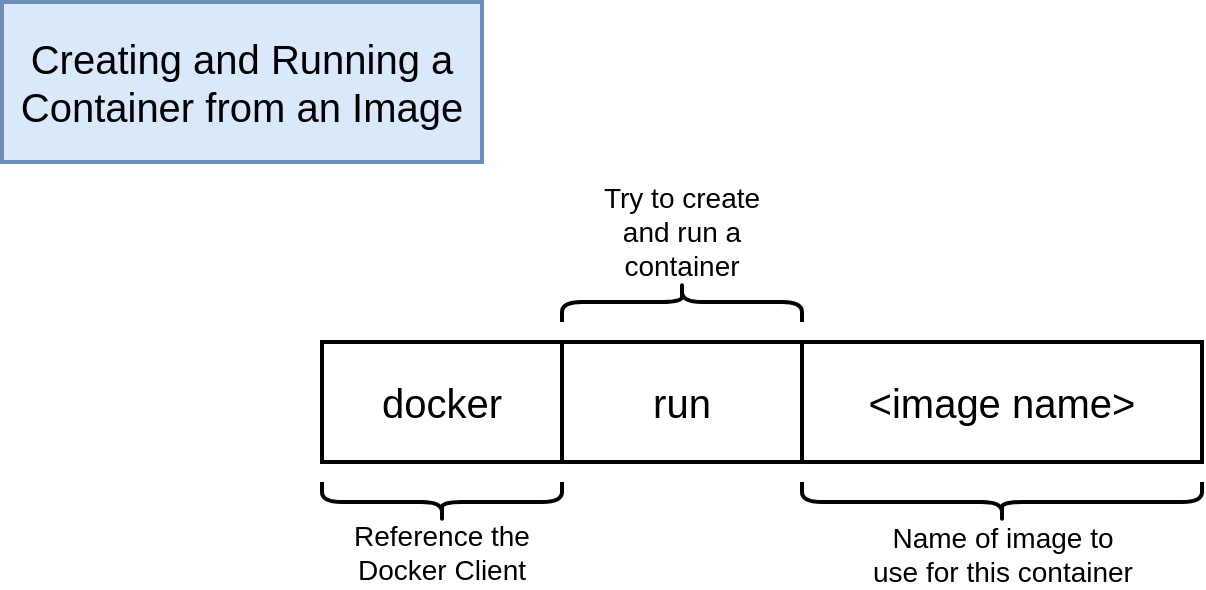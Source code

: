 <mxfile>
    <diagram id="62156dfb-df6b-21d9-d0d2-4f2d729d4066" name="01 - run">
        <mxGraphModel dx="739" dy="464" grid="1" gridSize="10" guides="1" tooltips="1" connect="1" arrows="1" fold="1" page="1" pageScale="1" pageWidth="3300" pageHeight="4681" background="#ffffff" math="0" shadow="0">
            <root>
                <mxCell id="0"/>
                <mxCell id="1" parent="0"/>
                <mxCell id="2" value="Creating and Running a Container from an Image" style="rounded=0;whiteSpace=wrap;html=1;strokeWidth=2;fontSize=20;align=center;fillColor=#dae8fc;strokeColor=#6c8ebf;" parent="1" vertex="1">
                    <mxGeometry x="170" y="130" width="240" height="80" as="geometry"/>
                </mxCell>
                <mxCell id="3" value="docker" style="rounded=0;whiteSpace=wrap;html=1;strokeWidth=2;fontSize=20;align=center;" parent="1" vertex="1">
                    <mxGeometry x="330" y="300" width="120" height="60" as="geometry"/>
                </mxCell>
                <mxCell id="4" value="run" style="rounded=0;whiteSpace=wrap;html=1;strokeWidth=2;fontSize=20;align=center;" parent="1" vertex="1">
                    <mxGeometry x="450" y="300" width="120" height="60" as="geometry"/>
                </mxCell>
                <mxCell id="5" value="&amp;lt;image name&amp;gt;" style="rounded=0;whiteSpace=wrap;html=1;strokeWidth=2;fontSize=20;align=center;" parent="1" vertex="1">
                    <mxGeometry x="570" y="300" width="200" height="60" as="geometry"/>
                </mxCell>
                <mxCell id="6" value="" style="shape=curlyBracket;whiteSpace=wrap;html=1;rounded=1;strokeWidth=2;fontSize=20;align=center;rotation=-90;" parent="1" vertex="1">
                    <mxGeometry x="380" y="320" width="20" height="120" as="geometry"/>
                </mxCell>
                <mxCell id="7" value="" style="shape=curlyBracket;whiteSpace=wrap;html=1;rounded=1;strokeWidth=2;fontSize=20;align=center;rotation=-90;" parent="1" vertex="1">
                    <mxGeometry x="660" y="280" width="20" height="200" as="geometry"/>
                </mxCell>
                <mxCell id="8" value="" style="shape=curlyBracket;whiteSpace=wrap;html=1;rounded=1;strokeWidth=2;fontSize=20;align=center;rotation=90;" parent="1" vertex="1">
                    <mxGeometry x="500" y="220" width="20" height="120" as="geometry"/>
                </mxCell>
                <mxCell id="9" value="Reference the Docker Client" style="text;html=1;strokeColor=none;fillColor=none;align=center;verticalAlign=middle;whiteSpace=wrap;rounded=0;fontSize=14;" parent="1" vertex="1">
                    <mxGeometry x="345" y="390" width="90" height="30" as="geometry"/>
                </mxCell>
                <mxCell id="10" value="Try to create and run a container" style="text;html=1;strokeColor=none;fillColor=none;align=center;verticalAlign=middle;whiteSpace=wrap;rounded=0;fontSize=14;" parent="1" vertex="1">
                    <mxGeometry x="465" y="230" width="90" height="30" as="geometry"/>
                </mxCell>
                <mxCell id="11" value="Name of image to use for this container" style="text;html=1;strokeColor=none;fillColor=none;align=center;verticalAlign=middle;whiteSpace=wrap;rounded=0;fontSize=14;" parent="1" vertex="1">
                    <mxGeometry x="603.5" y="391" width="133" height="30" as="geometry"/>
                </mxCell>
            </root>
        </mxGraphModel>
    </diagram>
    <diagram id="eab2464c-5df1-6541-22d8-be1efe824d7b" name="02 - scratch">
        <mxGraphModel dx="739" dy="464" grid="1" gridSize="10" guides="1" tooltips="1" connect="1" arrows="1" fold="1" page="1" pageScale="1" pageWidth="3300" pageHeight="4681" background="#ffffff" math="0" shadow="0">
            <root>
                <mxCell id="0"/>
                <mxCell id="1" parent="0"/>
                <mxCell id="3" value="" style="rounded=0;whiteSpace=wrap;html=1;strokeWidth=4;fontSize=18;align=center;fillColor=none;dashed=1;dashPattern=1 1;strokeColor=#b85450;" parent="1" vertex="1">
                    <mxGeometry x="815" y="148" width="317" height="355" as="geometry"/>
                </mxCell>
                <mxCell id="4" style="edgeStyle=orthogonalEdgeStyle;rounded=0;html=1;exitX=0.5;exitY=1;jettySize=auto;orthogonalLoop=1;strokeWidth=3;fontSize=18;" parent="1" source="5" edge="1">
                    <mxGeometry relative="1" as="geometry">
                        <mxPoint x="915" y="263" as="targetPoint"/>
                    </mxGeometry>
                </mxCell>
                <mxCell id="5" value="" style="rounded=0;whiteSpace=wrap;html=1;strokeWidth=2;fontSize=24;align=center;fillColor=#dae8fc;strokeColor=#6c8ebf;" parent="1" vertex="1">
                    <mxGeometry x="840" y="163" width="150" height="60" as="geometry"/>
                </mxCell>
                <mxCell id="6" value="Container" style="text;html=1;strokeColor=none;fillColor=none;align=center;verticalAlign=middle;whiteSpace=wrap;rounded=0;dashed=1;dashPattern=1 1;fontSize=18;fontStyle=1" parent="1" vertex="1">
                    <mxGeometry x="962" y="123" width="40" height="20" as="geometry"/>
                </mxCell>
                <mxCell id="7" value="Network" style="rounded=0;whiteSpace=wrap;html=1;strokeWidth=2;fontSize=14;align=center;fillColor=#dae8fc;strokeColor=#6c8ebf;" parent="1" vertex="1">
                    <mxGeometry x="916.5" y="363" width="82" height="40" as="geometry"/>
                </mxCell>
                <mxCell id="8" value="Kernel" style="rounded=0;whiteSpace=wrap;html=1;strokeWidth=2;fillColor=#ffffff;fontSize=18;align=center;strokeColor=#000000;" parent="1" vertex="1">
                    <mxGeometry x="855" y="263" width="367" height="60" as="geometry"/>
                </mxCell>
                <mxCell id="9" value="RAM" style="rounded=0;whiteSpace=wrap;html=1;strokeWidth=2;fontSize=14;align=center;fillColor=#dae8fc;strokeColor=#6c8ebf;" parent="1" vertex="1">
                    <mxGeometry x="827" y="363" width="82" height="40" as="geometry"/>
                </mxCell>
                <mxCell id="10" value="CPU" style="rounded=0;whiteSpace=wrap;html=1;strokeWidth=2;fontSize=14;align=center;fillColor=#dae8fc;strokeColor=#6c8ebf;" parent="1" vertex="1">
                    <mxGeometry x="1009" y="363" width="82" height="40" as="geometry"/>
                </mxCell>
                <mxCell id="11" style="edgeStyle=orthogonalEdgeStyle;rounded=0;html=1;exitX=0.5;exitY=1;jettySize=auto;orthogonalLoop=1;strokeWidth=3;fontSize=18;" parent="1" edge="1">
                    <mxGeometry relative="1" as="geometry">
                        <mxPoint x="916" y="323" as="sourcePoint"/>
                        <mxPoint x="916" y="353" as="targetPoint"/>
                    </mxGeometry>
                </mxCell>
                <mxCell id="12" value="" style="rounded=0;whiteSpace=wrap;html=1;strokeWidth=2;fontSize=14;align=center;fillColor=#dae8fc;strokeColor=#6c8ebf;" parent="1" vertex="1">
                    <mxGeometry x="372" y="335" width="170" height="70" as="geometry"/>
                </mxCell>
                <mxCell id="13" value="Image" style="rounded=0;whiteSpace=wrap;html=1;strokeWidth=2;fontSize=18;align=center;fillColor=#ffffff;strokeColor=#000000;fontStyle=1" parent="1" vertex="1">
                    <mxGeometry x="372" y="263" width="310" height="43" as="geometry"/>
                </mxCell>
                <mxCell id="14" value="hello-world" style="rounded=0;whiteSpace=wrap;html=1;strokeWidth=2;fontSize=12;align=center;" parent="1" vertex="1">
                    <mxGeometry x="387" y="354.5" width="70" height="30" as="geometry"/>
                </mxCell>
                <mxCell id="16" value="FS Snapshot" style="rounded=0;whiteSpace=wrap;html=1;strokeWidth=2;fontSize=16;align=center;fillColor=#d5e8d4;strokeColor=#82b366;fontStyle=0" parent="1" vertex="1">
                    <mxGeometry x="372" y="306" width="170" height="29" as="geometry"/>
                </mxCell>
                <mxCell id="17" value="Startup Command" style="rounded=0;whiteSpace=wrap;html=1;strokeWidth=2;fontSize=16;align=center;fillColor=#d5e8d4;strokeColor=#82b366;fontStyle=0" parent="1" vertex="1">
                    <mxGeometry x="542" y="306" width="140" height="29" as="geometry"/>
                </mxCell>
                <mxCell id="18" value="" style="rounded=0;whiteSpace=wrap;html=1;strokeWidth=2;fontSize=14;align=center;fillColor=#dae8fc;strokeColor=#6c8ebf;" parent="1" vertex="1">
                    <mxGeometry x="542" y="335" width="140" height="70" as="geometry"/>
                </mxCell>
                <mxCell id="19" value="&amp;gt; Run hello-world" style="rounded=0;whiteSpace=wrap;html=1;strokeWidth=2;fontSize=12;align=center;" parent="1" vertex="1">
                    <mxGeometry x="552" y="355" width="120" height="30" as="geometry"/>
                </mxCell>
                <mxCell id="20" value="Running process" style="text;html=1;strokeColor=none;fillColor=none;align=left;verticalAlign=middle;whiteSpace=wrap;rounded=0;fontSize=13;fontStyle=2" parent="1" vertex="1">
                    <mxGeometry x="999" y="183" width="40" height="20" as="geometry"/>
                </mxCell>
                <mxCell id="24" value="hello-world" style="rounded=0;whiteSpace=wrap;html=1;strokeWidth=2;fontSize=12;align=center;" parent="1" vertex="1">
                    <mxGeometry x="880" y="183" width="70" height="30" as="geometry"/>
                </mxCell>
                <mxCell id="25" value="" style="shape=curlyBracket;whiteSpace=wrap;html=1;rounded=1;strokeWidth=2;fontSize=14;align=center;rotation=180;" parent="1" vertex="1">
                    <mxGeometry x="998.5" y="413" width="20" height="75" as="geometry"/>
                </mxCell>
                <mxCell id="26" value="Hard drive segment for this process" style="text;html=1;strokeColor=none;fillColor=none;align=left;verticalAlign=middle;whiteSpace=wrap;rounded=0;fontSize=11;" parent="1" vertex="1">
                    <mxGeometry x="1020" y="441" width="90" height="20" as="geometry"/>
                </mxCell>
                <mxCell id="27" value="" style="rounded=0;whiteSpace=wrap;html=1;strokeWidth=2;fontSize=14;align=center;fillColor=#dae8fc;strokeColor=#6c8ebf;" parent="1" vertex="1">
                    <mxGeometry x="827" y="415" width="170" height="70" as="geometry"/>
                </mxCell>
                <mxCell id="28" value="hello-world" style="rounded=0;whiteSpace=wrap;html=1;strokeWidth=2;fontSize=12;align=center;" parent="1" vertex="1">
                    <mxGeometry x="842" y="434.5" width="70" height="30" as="geometry"/>
                </mxCell>
                <mxCell id="29" style="edgeStyle=orthogonalEdgeStyle;rounded=0;html=1;exitX=0.25;exitY=0;entryX=0.25;entryY=0;jettySize=auto;orthogonalLoop=1;strokeWidth=3;fontSize=11;" parent="1" source="24" target="24" edge="1">
                    <mxGeometry relative="1" as="geometry"/>
                </mxCell>
            </root>
        </mxGraphModel>
    </diagram>
    <diagram name="03 - override" id="27e5adc0-1e8d-2a7a-215a-73c68f967073">
        <mxGraphModel dx="739" dy="464" grid="1" gridSize="10" guides="1" tooltips="1" connect="1" arrows="1" fold="1" page="1" pageScale="1" pageWidth="3300" pageHeight="4681" background="#ffffff" math="0" shadow="0">
            <root>
                <mxCell id="0"/>
                <mxCell id="1" parent="0"/>
                <mxCell id="2" value="Creating and Running a Container from an Image" style="rounded=0;whiteSpace=wrap;html=1;strokeWidth=2;fontSize=20;align=center;fillColor=#dae8fc;strokeColor=#6c8ebf;" parent="1" vertex="1">
                    <mxGeometry x="170" y="130" width="240" height="80" as="geometry"/>
                </mxCell>
                <mxCell id="3" value="docker" style="rounded=0;whiteSpace=wrap;html=1;strokeWidth=2;fontSize=20;align=center;" parent="1" vertex="1">
                    <mxGeometry x="330" y="300" width="120" height="60" as="geometry"/>
                </mxCell>
                <mxCell id="4" value="run" style="rounded=0;whiteSpace=wrap;html=1;strokeWidth=2;fontSize=20;align=center;" parent="1" vertex="1">
                    <mxGeometry x="450" y="300" width="120" height="60" as="geometry"/>
                </mxCell>
                <mxCell id="5" value="&amp;lt;image name&amp;gt;" style="rounded=0;whiteSpace=wrap;html=1;strokeWidth=2;fontSize=20;align=center;" parent="1" vertex="1">
                    <mxGeometry x="570" y="300" width="200" height="60" as="geometry"/>
                </mxCell>
                <mxCell id="6" value="" style="shape=curlyBracket;whiteSpace=wrap;html=1;rounded=1;strokeWidth=2;fontSize=20;align=center;rotation=-90;" parent="1" vertex="1">
                    <mxGeometry x="380" y="320" width="20" height="120" as="geometry"/>
                </mxCell>
                <mxCell id="7" value="" style="shape=curlyBracket;whiteSpace=wrap;html=1;rounded=1;strokeWidth=2;fontSize=20;align=center;rotation=-90;" parent="1" vertex="1">
                    <mxGeometry x="660" y="280" width="20" height="200" as="geometry"/>
                </mxCell>
                <mxCell id="8" value="" style="shape=curlyBracket;whiteSpace=wrap;html=1;rounded=1;strokeWidth=2;fontSize=20;align=center;rotation=90;" parent="1" vertex="1">
                    <mxGeometry x="500" y="220" width="20" height="120" as="geometry"/>
                </mxCell>
                <mxCell id="9" value="Reference the Docker Client" style="text;html=1;strokeColor=none;fillColor=none;align=center;verticalAlign=middle;whiteSpace=wrap;rounded=0;fontSize=14;" parent="1" vertex="1">
                    <mxGeometry x="345" y="390" width="90" height="30" as="geometry"/>
                </mxCell>
                <mxCell id="10" value="Try to create and run a container" style="text;html=1;strokeColor=none;fillColor=none;align=center;verticalAlign=middle;whiteSpace=wrap;rounded=0;fontSize=14;" parent="1" vertex="1">
                    <mxGeometry x="465" y="230" width="90" height="30" as="geometry"/>
                </mxCell>
                <mxCell id="11" value="Name of image to use for this container" style="text;html=1;strokeColor=none;fillColor=none;align=center;verticalAlign=middle;whiteSpace=wrap;rounded=0;fontSize=14;" parent="1" vertex="1">
                    <mxGeometry x="603.5" y="391" width="133" height="30" as="geometry"/>
                </mxCell>
                <mxCell id="12" value="command!" style="rounded=0;whiteSpace=wrap;html=1;strokeWidth=2;fontSize=20;align=center;" parent="1" vertex="1">
                    <mxGeometry x="770" y="300" width="200" height="60" as="geometry"/>
                </mxCell>
                <mxCell id="13" value="" style="shape=curlyBracket;whiteSpace=wrap;html=1;rounded=1;strokeWidth=2;fontSize=20;align=center;rotation=90;" parent="1" vertex="1">
                    <mxGeometry x="860" y="180" width="20" height="200" as="geometry"/>
                </mxCell>
                <mxCell id="14" value="Default command override" style="text;html=1;strokeColor=none;fillColor=none;align=center;verticalAlign=middle;whiteSpace=wrap;rounded=0;fontSize=14;" parent="1" vertex="1">
                    <mxGeometry x="812.5" y="233" width="115" height="30" as="geometry"/>
                </mxCell>
            </root>
        </mxGraphModel>
    </diagram>
    <diagram name="04 - busybox" id="cfbc5ab1-25b0-2253-e858-552f4094144f">
        <mxGraphModel dx="739" dy="464" grid="1" gridSize="10" guides="1" tooltips="1" connect="1" arrows="1" fold="1" page="1" pageScale="1" pageWidth="3300" pageHeight="4681" background="#ffffff" math="0" shadow="0">
            <root>
                <mxCell id="0"/>
                <mxCell id="1" parent="0"/>
                <mxCell id="2" value="" style="rounded=0;whiteSpace=wrap;html=1;strokeWidth=4;fontSize=18;align=center;fillColor=none;dashed=1;dashPattern=1 1;strokeColor=#b85450;" parent="1" vertex="1">
                    <mxGeometry x="815" y="148" width="317" height="355" as="geometry"/>
                </mxCell>
                <mxCell id="3" style="edgeStyle=orthogonalEdgeStyle;rounded=0;html=1;exitX=0.5;exitY=1;jettySize=auto;orthogonalLoop=1;strokeWidth=3;fontSize=18;" parent="1" source="4" edge="1">
                    <mxGeometry relative="1" as="geometry">
                        <mxPoint x="915" y="263" as="targetPoint"/>
                    </mxGeometry>
                </mxCell>
                <mxCell id="4" value="" style="rounded=0;whiteSpace=wrap;html=1;strokeWidth=2;fontSize=24;align=center;fillColor=#dae8fc;strokeColor=#6c8ebf;" parent="1" vertex="1">
                    <mxGeometry x="840" y="163" width="150" height="60" as="geometry"/>
                </mxCell>
                <mxCell id="5" value="Container" style="text;html=1;strokeColor=none;fillColor=none;align=center;verticalAlign=middle;whiteSpace=wrap;rounded=0;dashed=1;dashPattern=1 1;fontSize=18;fontStyle=1" parent="1" vertex="1">
                    <mxGeometry x="962" y="123" width="40" height="20" as="geometry"/>
                </mxCell>
                <mxCell id="6" value="Network" style="rounded=0;whiteSpace=wrap;html=1;strokeWidth=2;fontSize=14;align=center;fillColor=#dae8fc;strokeColor=#6c8ebf;" parent="1" vertex="1">
                    <mxGeometry x="916.5" y="363" width="82" height="40" as="geometry"/>
                </mxCell>
                <mxCell id="7" value="Kernel" style="rounded=0;whiteSpace=wrap;html=1;strokeWidth=2;fillColor=#ffffff;fontSize=18;align=center;strokeColor=#000000;" parent="1" vertex="1">
                    <mxGeometry x="855" y="263" width="367" height="60" as="geometry"/>
                </mxCell>
                <mxCell id="8" value="RAM" style="rounded=0;whiteSpace=wrap;html=1;strokeWidth=2;fontSize=14;align=center;fillColor=#dae8fc;strokeColor=#6c8ebf;" parent="1" vertex="1">
                    <mxGeometry x="827" y="363" width="82" height="40" as="geometry"/>
                </mxCell>
                <mxCell id="9" value="CPU" style="rounded=0;whiteSpace=wrap;html=1;strokeWidth=2;fontSize=14;align=center;fillColor=#dae8fc;strokeColor=#6c8ebf;" parent="1" vertex="1">
                    <mxGeometry x="1009" y="363" width="82" height="40" as="geometry"/>
                </mxCell>
                <mxCell id="10" style="edgeStyle=orthogonalEdgeStyle;rounded=0;html=1;exitX=0.5;exitY=1;jettySize=auto;orthogonalLoop=1;strokeWidth=3;fontSize=18;" parent="1" edge="1">
                    <mxGeometry relative="1" as="geometry">
                        <mxPoint x="916" y="323" as="sourcePoint"/>
                        <mxPoint x="916" y="353" as="targetPoint"/>
                    </mxGeometry>
                </mxCell>
                <mxCell id="11" value="" style="rounded=0;whiteSpace=wrap;html=1;strokeWidth=2;fontSize=14;align=center;fillColor=#dae8fc;strokeColor=#6c8ebf;" parent="1" vertex="1">
                    <mxGeometry x="372" y="335" width="170" height="105" as="geometry"/>
                </mxCell>
                <mxCell id="12" value="Busybox Image" style="rounded=0;whiteSpace=wrap;html=1;strokeWidth=2;fontSize=18;align=center;fillColor=#ffffff;strokeColor=#000000;fontStyle=1" parent="1" vertex="1">
                    <mxGeometry x="372" y="263" width="310" height="43" as="geometry"/>
                </mxCell>
                <mxCell id="13" value="bin" style="rounded=0;whiteSpace=wrap;html=1;strokeWidth=2;fontSize=12;align=center;" parent="1" vertex="1">
                    <mxGeometry x="387" y="352.5" width="40" height="30" as="geometry"/>
                </mxCell>
                <mxCell id="14" value="FS Snapshot" style="rounded=0;whiteSpace=wrap;html=1;strokeWidth=2;fontSize=16;align=center;fillColor=#d5e8d4;strokeColor=#82b366;fontStyle=0" parent="1" vertex="1">
                    <mxGeometry x="372" y="306" width="170" height="29" as="geometry"/>
                </mxCell>
                <mxCell id="15" value="Startup Command" style="rounded=0;whiteSpace=wrap;html=1;strokeWidth=2;fontSize=16;align=center;fillColor=#d5e8d4;strokeColor=#82b366;fontStyle=0" parent="1" vertex="1">
                    <mxGeometry x="542" y="306" width="140" height="29" as="geometry"/>
                </mxCell>
                <mxCell id="16" value="" style="rounded=0;whiteSpace=wrap;html=1;strokeWidth=2;fontSize=14;align=center;fillColor=#dae8fc;strokeColor=#6c8ebf;" parent="1" vertex="1">
                    <mxGeometry x="542" y="335" width="140" height="105" as="geometry"/>
                </mxCell>
                <mxCell id="17" value="????" style="rounded=0;whiteSpace=wrap;html=1;strokeWidth=2;fontSize=12;align=center;" parent="1" vertex="1">
                    <mxGeometry x="552" y="372.5" width="120" height="30" as="geometry"/>
                </mxCell>
                <mxCell id="18" value="Running process" style="text;html=1;strokeColor=none;fillColor=none;align=left;verticalAlign=middle;whiteSpace=wrap;rounded=0;fontSize=13;fontStyle=2" parent="1" vertex="1">
                    <mxGeometry x="999" y="183" width="40" height="20" as="geometry"/>
                </mxCell>
                <mxCell id="20" value="" style="shape=curlyBracket;whiteSpace=wrap;html=1;rounded=1;strokeWidth=2;fontSize=14;align=center;rotation=180;" parent="1" vertex="1">
                    <mxGeometry x="998.5" y="413" width="20" height="75" as="geometry"/>
                </mxCell>
                <mxCell id="21" value="Hard drive segment for this process" style="text;html=1;strokeColor=none;fillColor=none;align=left;verticalAlign=middle;whiteSpace=wrap;rounded=0;fontSize=11;" parent="1" vertex="1">
                    <mxGeometry x="1020" y="441" width="90" height="20" as="geometry"/>
                </mxCell>
                <mxCell id="24" style="edgeStyle=orthogonalEdgeStyle;rounded=0;html=1;exitX=0.25;exitY=0;entryX=0.25;entryY=0;jettySize=auto;orthogonalLoop=1;strokeWidth=3;fontSize=11;" parent="1" edge="1">
                    <mxGeometry relative="1" as="geometry">
                        <mxPoint x="897.333" y="183.333" as="sourcePoint"/>
                        <mxPoint x="897.333" y="183.333" as="targetPoint"/>
                    </mxGeometry>
                </mxCell>
                <mxCell id="25" value="dev" style="rounded=0;whiteSpace=wrap;html=1;strokeWidth=2;fontSize=12;align=center;" parent="1" vertex="1">
                    <mxGeometry x="437" y="352.5" width="40" height="30" as="geometry"/>
                </mxCell>
                <mxCell id="26" value="etc" style="rounded=0;whiteSpace=wrap;html=1;strokeWidth=2;fontSize=12;align=center;" parent="1" vertex="1">
                    <mxGeometry x="487" y="352.5" width="40" height="30" as="geometry"/>
                </mxCell>
                <mxCell id="27" value="ls" style="rounded=0;whiteSpace=wrap;html=1;strokeWidth=2;fontSize=12;align=center;" parent="1" vertex="1">
                    <mxGeometry x="853.5" y="178" width="120" height="30" as="geometry"/>
                </mxCell>
                <mxCell id="28" value="home" style="rounded=0;whiteSpace=wrap;html=1;strokeWidth=2;fontSize=12;align=center;" parent="1" vertex="1">
                    <mxGeometry x="387" y="392.5" width="40" height="30" as="geometry"/>
                </mxCell>
                <mxCell id="29" value="proc" style="rounded=0;whiteSpace=wrap;html=1;strokeWidth=2;fontSize=12;align=center;" parent="1" vertex="1">
                    <mxGeometry x="437" y="392.5" width="40" height="30" as="geometry"/>
                </mxCell>
                <mxCell id="30" value="root" style="rounded=0;whiteSpace=wrap;html=1;strokeWidth=2;fontSize=12;align=center;" parent="1" vertex="1">
                    <mxGeometry x="487" y="392.5" width="40" height="30" as="geometry"/>
                </mxCell>
                <mxCell id="31" value="" style="rounded=0;whiteSpace=wrap;html=1;strokeWidth=2;fontSize=14;align=center;fillColor=#dae8fc;strokeColor=#6c8ebf;" parent="1" vertex="1">
                    <mxGeometry x="828.5" y="408.5" width="170" height="105" as="geometry"/>
                </mxCell>
                <mxCell id="32" value="bin" style="rounded=0;whiteSpace=wrap;html=1;strokeWidth=2;fontSize=12;align=center;" parent="1" vertex="1">
                    <mxGeometry x="843.5" y="426" width="40" height="30" as="geometry"/>
                </mxCell>
                <mxCell id="33" value="dev" style="rounded=0;whiteSpace=wrap;html=1;strokeWidth=2;fontSize=12;align=center;" parent="1" vertex="1">
                    <mxGeometry x="893.5" y="426" width="40" height="30" as="geometry"/>
                </mxCell>
                <mxCell id="34" value="etc" style="rounded=0;whiteSpace=wrap;html=1;strokeWidth=2;fontSize=12;align=center;" parent="1" vertex="1">
                    <mxGeometry x="943.5" y="426" width="40" height="30" as="geometry"/>
                </mxCell>
                <mxCell id="35" value="home" style="rounded=0;whiteSpace=wrap;html=1;strokeWidth=2;fontSize=12;align=center;" parent="1" vertex="1">
                    <mxGeometry x="843.5" y="466" width="40" height="30" as="geometry"/>
                </mxCell>
                <mxCell id="36" value="proc" style="rounded=0;whiteSpace=wrap;html=1;strokeWidth=2;fontSize=12;align=center;" parent="1" vertex="1">
                    <mxGeometry x="893.5" y="466" width="40" height="30" as="geometry"/>
                </mxCell>
                <mxCell id="37" value="root" style="rounded=0;whiteSpace=wrap;html=1;strokeWidth=2;fontSize=12;align=center;" parent="1" vertex="1">
                    <mxGeometry x="943.5" y="466" width="40" height="30" as="geometry"/>
                </mxCell>
                <mxCell id="38" style="edgeStyle=orthogonalEdgeStyle;rounded=0;html=1;exitX=1;exitY=0.25;entryX=1;entryY=0.25;jettySize=auto;orthogonalLoop=1;strokeWidth=3;fontSize=11;" parent="1" source="27" target="27" edge="1">
                    <mxGeometry relative="1" as="geometry"/>
                </mxCell>
            </root>
        </mxGraphModel>
    </diagram>
    <diagram id="5330ec6c-5b01-7b4e-1484-0f6dd9c212f4" name="07 - env">
        <mxGraphModel dx="739" dy="464" grid="1" gridSize="10" guides="1" tooltips="1" connect="1" arrows="1" fold="1" page="1" pageScale="1" pageWidth="3300" pageHeight="4681" background="#ffffff" math="0" shadow="0">
            <root>
                <mxCell id="0"/>
                <mxCell id="1" parent="0"/>
                <mxCell id="2" value="" style="rounded=0;whiteSpace=wrap;html=1;strokeWidth=4;fontSize=18;align=center;fillColor=none;dashed=1;dashPattern=1 1;strokeColor=#b85450;" parent="1" vertex="1">
                    <mxGeometry x="815" y="148" width="317" height="355" as="geometry"/>
                </mxCell>
                <mxCell id="3" style="edgeStyle=orthogonalEdgeStyle;rounded=0;html=1;exitX=0.5;exitY=1;jettySize=auto;orthogonalLoop=1;strokeWidth=3;fontSize=18;" parent="1" source="4" edge="1">
                    <mxGeometry relative="1" as="geometry">
                        <mxPoint x="915.333" y="263.333" as="targetPoint"/>
                    </mxGeometry>
                </mxCell>
                <mxCell id="4" value="" style="rounded=0;whiteSpace=wrap;html=1;strokeWidth=2;fontSize=24;align=center;fillColor=#dae8fc;strokeColor=#6c8ebf;" parent="1" vertex="1">
                    <mxGeometry x="870" y="170" width="90" height="53" as="geometry"/>
                </mxCell>
                <mxCell id="5" value="Container" style="text;html=1;strokeColor=none;fillColor=none;align=center;verticalAlign=middle;whiteSpace=wrap;rounded=0;dashed=1;dashPattern=1 1;fontSize=18;fontStyle=1" parent="1" vertex="1">
                    <mxGeometry x="962" y="123" width="40" height="20" as="geometry"/>
                </mxCell>
                <mxCell id="6" value="Network" style="rounded=0;whiteSpace=wrap;html=1;strokeWidth=2;fontSize=14;align=center;fillColor=#dae8fc;strokeColor=#6c8ebf;" parent="1" vertex="1">
                    <mxGeometry x="916.5" y="363" width="82" height="40" as="geometry"/>
                </mxCell>
                <mxCell id="7" value="Kernel" style="rounded=0;whiteSpace=wrap;html=1;strokeWidth=2;fillColor=#ffffff;fontSize=18;align=center;strokeColor=#000000;" parent="1" vertex="1">
                    <mxGeometry x="855" y="263" width="367" height="60" as="geometry"/>
                </mxCell>
                <mxCell id="8" value="RAM" style="rounded=0;whiteSpace=wrap;html=1;strokeWidth=2;fontSize=14;align=center;fillColor=#dae8fc;strokeColor=#6c8ebf;" parent="1" vertex="1">
                    <mxGeometry x="827" y="363" width="82" height="40" as="geometry"/>
                </mxCell>
                <mxCell id="9" value="CPU" style="rounded=0;whiteSpace=wrap;html=1;strokeWidth=2;fontSize=14;align=center;fillColor=#dae8fc;strokeColor=#6c8ebf;" parent="1" vertex="1">
                    <mxGeometry x="1009" y="363" width="82" height="40" as="geometry"/>
                </mxCell>
                <mxCell id="10" style="edgeStyle=orthogonalEdgeStyle;rounded=0;html=1;exitX=0.5;exitY=1;jettySize=auto;orthogonalLoop=1;strokeWidth=3;fontSize=18;" parent="1" edge="1">
                    <mxGeometry relative="1" as="geometry">
                        <mxPoint x="916" y="323" as="sourcePoint"/>
                        <mxPoint x="916" y="353.333" as="targetPoint"/>
                    </mxGeometry>
                </mxCell>
                <mxCell id="12" value="Process" style="rounded=0;whiteSpace=wrap;html=1;strokeWidth=2;fontSize=12;align=center;" parent="1" vertex="1">
                    <mxGeometry x="880" y="183" width="70" height="30" as="geometry"/>
                </mxCell>
                <mxCell id="13" value="" style="shape=curlyBracket;whiteSpace=wrap;html=1;rounded=1;strokeWidth=2;fontSize=14;align=center;rotation=180;" parent="1" vertex="1">
                    <mxGeometry x="998.5" y="413" width="20" height="75" as="geometry"/>
                </mxCell>
                <mxCell id="14" value="Hard drive segment for this process" style="text;html=1;strokeColor=none;fillColor=none;align=left;verticalAlign=middle;whiteSpace=wrap;rounded=0;fontSize=11;" parent="1" vertex="1">
                    <mxGeometry x="1020" y="441" width="90" height="20" as="geometry"/>
                </mxCell>
                <mxCell id="15" value="" style="rounded=0;whiteSpace=wrap;html=1;strokeWidth=2;fontSize=14;align=center;fillColor=#dae8fc;strokeColor=#6c8ebf;" parent="1" vertex="1">
                    <mxGeometry x="827" y="415" width="170" height="70" as="geometry"/>
                </mxCell>
                <mxCell id="16" value="..." style="rounded=0;whiteSpace=wrap;html=1;strokeWidth=2;fontSize=12;align=center;" parent="1" vertex="1">
                    <mxGeometry x="842" y="434.5" width="70" height="30" as="geometry"/>
                </mxCell>
                <mxCell id="17" style="edgeStyle=orthogonalEdgeStyle;rounded=0;html=1;exitX=0.25;exitY=0;entryX=0.25;entryY=0;jettySize=auto;orthogonalLoop=1;strokeWidth=3;fontSize=11;" parent="1" source="12" target="12" edge="1">
                    <mxGeometry relative="1" as="geometry"/>
                </mxCell>
                <mxCell id="18" value="Env Variables" style="rounded=0;whiteSpace=wrap;html=1;strokeWidth=2;fontSize=12;align=center;fillColor=#d5e8d4;strokeColor=#82b366;" parent="1" vertex="1">
                    <mxGeometry x="990" y="170" width="120" height="30" as="geometry"/>
                </mxCell>
                <mxCell id="19" value="" style="rounded=0;whiteSpace=wrap;html=1;strokeWidth=2;fontSize=12;align=center;" parent="1" vertex="1">
                    <mxGeometry x="990" y="200" width="60" height="30" as="geometry"/>
                </mxCell>
                <mxCell id="20" value="" style="rounded=0;whiteSpace=wrap;html=1;strokeWidth=2;fontSize=12;align=center;" parent="1" vertex="1">
                    <mxGeometry x="1050" y="200" width="60" height="30" as="geometry"/>
                </mxCell>
            </root>
        </mxGraphModel>
    </diagram>
    <diagram id="cb6c1ad7-bb34-04c8-4027-dc0f6b4fba76" name="08 - ps">
        <mxGraphModel dx="932" dy="424" grid="1" gridSize="10" guides="1" tooltips="1" connect="1" arrows="1" fold="1" page="1" pageScale="1" pageWidth="3300" pageHeight="4681" background="#ffffff" math="0" shadow="0">
            <root>
                <mxCell id="0"/>
                <mxCell id="1" parent="0"/>
                <mxCell id="2" value="List all running containers" style="rounded=0;whiteSpace=wrap;html=1;strokeWidth=2;fontSize=20;align=center;fillColor=#dae8fc;strokeColor=#6c8ebf;" vertex="1" parent="1">
                    <mxGeometry x="400" y="150" width="240" height="80" as="geometry"/>
                </mxCell>
                <mxCell id="3" value="docker" style="rounded=0;whiteSpace=wrap;html=1;strokeWidth=2;fontSize=20;align=center;" vertex="1" parent="1">
                    <mxGeometry x="560" y="320" width="120" height="60" as="geometry"/>
                </mxCell>
                <mxCell id="4" value="ps" style="rounded=0;whiteSpace=wrap;html=1;strokeWidth=2;fontSize=20;align=center;" vertex="1" parent="1">
                    <mxGeometry x="680" y="320" width="120" height="60" as="geometry"/>
                </mxCell>
                <mxCell id="6" value="" style="shape=curlyBracket;whiteSpace=wrap;html=1;rounded=1;strokeWidth=2;fontSize=20;align=center;rotation=-90;" vertex="1" parent="1">
                    <mxGeometry x="610" y="340" width="20" height="120" as="geometry"/>
                </mxCell>
                <mxCell id="8" value="" style="shape=curlyBracket;whiteSpace=wrap;html=1;rounded=1;strokeWidth=2;fontSize=20;align=center;rotation=90;" vertex="1" parent="1">
                    <mxGeometry x="730" y="240" width="20" height="120" as="geometry"/>
                </mxCell>
                <mxCell id="9" value="Reference the Docker Client" style="text;html=1;strokeColor=none;fillColor=none;align=center;verticalAlign=middle;whiteSpace=wrap;rounded=0;fontSize=14;" vertex="1" parent="1">
                    <mxGeometry x="575" y="410" width="90" height="30" as="geometry"/>
                </mxCell>
                <mxCell id="10" value="List all running containers" style="text;html=1;strokeColor=none;fillColor=none;align=center;verticalAlign=middle;whiteSpace=wrap;rounded=0;fontSize=14;" vertex="1" parent="1">
                    <mxGeometry x="695" y="250" width="90" height="30" as="geometry"/>
                </mxCell>
            </root>
        </mxGraphModel>
    </diagram>
    <diagram id="0f6b416c-5651-17ce-2a0f-787b6ec20e6b" name="10 - start">
        <mxGraphModel dx="932" dy="424" grid="1" gridSize="10" guides="1" tooltips="1" connect="1" arrows="1" fold="1" page="1" pageScale="1" pageWidth="3300" pageHeight="4681" background="#ffffff" math="0" shadow="0">
            <root>
                <mxCell id="0"/>
                <mxCell id="1" parent="0"/>
                <mxCell id="2" value="docker &lt;b&gt;run&lt;/b&gt;" style="rounded=0;whiteSpace=wrap;html=1;strokeWidth=2;fontSize=24;align=center;fillColor=#dae8fc;strokeColor=#6c8ebf;" vertex="1" parent="1">
                    <mxGeometry x="470" y="300" width="190" height="60" as="geometry"/>
                </mxCell>
                <mxCell id="3" value="=" style="text;html=1;strokeColor=none;fillColor=none;align=center;verticalAlign=middle;whiteSpace=wrap;rounded=0;fontSize=24;" vertex="1" parent="1">
                    <mxGeometry x="670" y="320" width="40" height="20" as="geometry"/>
                </mxCell>
                <mxCell id="4" value="docker &lt;b&gt;create&lt;/b&gt;" style="rounded=0;whiteSpace=wrap;html=1;strokeWidth=2;fontSize=24;align=center;fillColor=#dae8fc;strokeColor=#6c8ebf;" vertex="1" parent="1">
                    <mxGeometry x="730" y="300" width="190" height="60" as="geometry"/>
                </mxCell>
                <mxCell id="5" value="+" style="text;html=1;strokeColor=none;fillColor=none;align=center;verticalAlign=middle;whiteSpace=wrap;rounded=0;fontSize=24;" vertex="1" parent="1">
                    <mxGeometry x="930" y="320" width="40" height="20" as="geometry"/>
                </mxCell>
                <mxCell id="6" value="docker &lt;b&gt;start&lt;/b&gt;" style="rounded=0;whiteSpace=wrap;html=1;strokeWidth=2;fontSize=24;align=center;fillColor=#dae8fc;strokeColor=#6c8ebf;" vertex="1" parent="1">
                    <mxGeometry x="970" y="300" width="190" height="60" as="geometry"/>
                </mxCell>
            </root>
        </mxGraphModel>
    </diagram>
    <diagram id="584ed088-5367-391e-ba6c-906f9655450e" name="09 - create">
        <mxGraphModel dx="932" dy="424" grid="1" gridSize="10" guides="1" tooltips="1" connect="1" arrows="1" fold="1" page="1" pageScale="1" pageWidth="3300" pageHeight="4681" background="#ffffff" math="0" shadow="0">
            <root>
                <mxCell id="0"/>
                <mxCell id="1" parent="0"/>
                <mxCell id="2" value="Create a Container" style="rounded=0;whiteSpace=wrap;html=1;strokeWidth=2;fontSize=20;align=center;fillColor=#dae8fc;strokeColor=#6c8ebf;" vertex="1" parent="1">
                    <mxGeometry x="320" y="270" width="240" height="80" as="geometry"/>
                </mxCell>
                <mxCell id="3" value="docker" style="rounded=0;whiteSpace=wrap;html=1;strokeWidth=2;fontSize=20;align=center;" vertex="1" parent="1">
                    <mxGeometry x="580" y="280" width="120" height="60" as="geometry"/>
                </mxCell>
                <mxCell id="4" value="create" style="rounded=0;whiteSpace=wrap;html=1;strokeWidth=2;fontSize=20;align=center;" vertex="1" parent="1">
                    <mxGeometry x="700" y="280" width="120" height="60" as="geometry"/>
                </mxCell>
                <mxCell id="5" value="&amp;lt;image name&amp;gt;" style="rounded=0;whiteSpace=wrap;html=1;strokeWidth=2;fontSize=20;align=center;" vertex="1" parent="1">
                    <mxGeometry x="820" y="280" width="200" height="60" as="geometry"/>
                </mxCell>
                <mxCell id="6" value="" style="shape=curlyBracket;whiteSpace=wrap;html=1;rounded=1;strokeWidth=2;fontSize=20;align=center;rotation=-90;" vertex="1" parent="1">
                    <mxGeometry x="630" y="300" width="20" height="120" as="geometry"/>
                </mxCell>
                <mxCell id="7" value="" style="shape=curlyBracket;whiteSpace=wrap;html=1;rounded=1;strokeWidth=2;fontSize=20;align=center;rotation=-90;" vertex="1" parent="1">
                    <mxGeometry x="910" y="260" width="20" height="200" as="geometry"/>
                </mxCell>
                <mxCell id="8" value="" style="shape=curlyBracket;whiteSpace=wrap;html=1;rounded=1;strokeWidth=2;fontSize=20;align=center;rotation=90;" vertex="1" parent="1">
                    <mxGeometry x="750" y="200" width="20" height="120" as="geometry"/>
                </mxCell>
                <mxCell id="9" value="Reference the Docker Client" style="text;html=1;strokeColor=none;fillColor=none;align=center;verticalAlign=middle;whiteSpace=wrap;rounded=0;fontSize=14;" vertex="1" parent="1">
                    <mxGeometry x="595" y="370" width="90" height="30" as="geometry"/>
                </mxCell>
                <mxCell id="10" value="Try to create the container" style="text;html=1;strokeColor=none;fillColor=none;align=center;verticalAlign=middle;whiteSpace=wrap;rounded=0;fontSize=14;" vertex="1" parent="1">
                    <mxGeometry x="715" y="210" width="90" height="30" as="geometry"/>
                </mxCell>
                <mxCell id="11" value="Name of image to use for this container" style="text;html=1;strokeColor=none;fillColor=none;align=center;verticalAlign=middle;whiteSpace=wrap;rounded=0;fontSize=14;" vertex="1" parent="1">
                    <mxGeometry x="853.5" y="371" width="133" height="30" as="geometry"/>
                </mxCell>
                <mxCell id="12" value="Start a Container" style="rounded=0;whiteSpace=wrap;html=1;strokeWidth=2;fontSize=20;align=center;fillColor=#dae8fc;strokeColor=#6c8ebf;" vertex="1" parent="1">
                    <mxGeometry x="320" y="480" width="240" height="80" as="geometry"/>
                </mxCell>
                <mxCell id="13" value="docker" style="rounded=0;whiteSpace=wrap;html=1;strokeWidth=2;fontSize=20;align=center;" vertex="1" parent="1">
                    <mxGeometry x="580" y="490" width="120" height="60" as="geometry"/>
                </mxCell>
                <mxCell id="14" value="start" style="rounded=0;whiteSpace=wrap;html=1;strokeWidth=2;fontSize=20;align=center;" vertex="1" parent="1">
                    <mxGeometry x="700" y="490" width="120" height="60" as="geometry"/>
                </mxCell>
                <mxCell id="15" value="&amp;lt;container id&amp;gt;" style="rounded=0;whiteSpace=wrap;html=1;strokeWidth=2;fontSize=20;align=center;" vertex="1" parent="1">
                    <mxGeometry x="820" y="490" width="200" height="60" as="geometry"/>
                </mxCell>
                <mxCell id="16" value="" style="shape=curlyBracket;whiteSpace=wrap;html=1;rounded=1;strokeWidth=2;fontSize=20;align=center;rotation=-90;" vertex="1" parent="1">
                    <mxGeometry x="630" y="510" width="20" height="120" as="geometry"/>
                </mxCell>
                <mxCell id="17" value="" style="shape=curlyBracket;whiteSpace=wrap;html=1;rounded=1;strokeWidth=2;fontSize=20;align=center;rotation=-90;" vertex="1" parent="1">
                    <mxGeometry x="910" y="470" width="20" height="200" as="geometry"/>
                </mxCell>
                <mxCell id="18" value="" style="shape=curlyBracket;whiteSpace=wrap;html=1;rounded=1;strokeWidth=2;fontSize=20;align=center;rotation=90;" vertex="1" parent="1">
                    <mxGeometry x="750" y="410" width="20" height="120" as="geometry"/>
                </mxCell>
                <mxCell id="19" value="Reference the Docker Client" style="text;html=1;strokeColor=none;fillColor=none;align=center;verticalAlign=middle;whiteSpace=wrap;rounded=0;fontSize=14;" vertex="1" parent="1">
                    <mxGeometry x="595" y="580" width="90" height="30" as="geometry"/>
                </mxCell>
                <mxCell id="20" value="Try to create the container" style="text;html=1;strokeColor=none;fillColor=none;align=center;verticalAlign=middle;whiteSpace=wrap;rounded=0;fontSize=14;" vertex="1" parent="1">
                    <mxGeometry x="715" y="420" width="90" height="30" as="geometry"/>
                </mxCell>
                <mxCell id="21" value="ID of the container to start" style="text;html=1;strokeColor=none;fillColor=none;align=center;verticalAlign=middle;whiteSpace=wrap;rounded=0;fontSize=14;" vertex="1" parent="1">
                    <mxGeometry x="853.5" y="581" width="133" height="30" as="geometry"/>
                </mxCell>
            </root>
        </mxGraphModel>
    </diagram>
    <diagram name="10 - create" id="103142cf-75df-ed56-dcb0-9318167d31c5">
        <mxGraphModel dx="932" dy="424" grid="1" gridSize="10" guides="1" tooltips="1" connect="1" arrows="1" fold="1" page="1" pageScale="1" pageWidth="3300" pageHeight="4681" background="#ffffff" math="0" shadow="0">
            <root>
                <mxCell id="0"/>
                <mxCell id="1" parent="0"/>
                <mxCell id="2" value="" style="rounded=0;whiteSpace=wrap;html=1;strokeWidth=4;fontSize=18;align=center;fillColor=none;dashed=1;dashPattern=1 1;strokeColor=#b85450;" vertex="1" parent="1">
                    <mxGeometry x="815" y="148" width="317" height="355" as="geometry"/>
                </mxCell>
                <mxCell id="3" style="edgeStyle=orthogonalEdgeStyle;rounded=0;html=1;exitX=0.5;exitY=1;jettySize=auto;orthogonalLoop=1;strokeWidth=3;fontSize=18;" edge="1" parent="1" source="4">
                    <mxGeometry relative="1" as="geometry">
                        <mxPoint x="915" y="263" as="targetPoint"/>
                    </mxGeometry>
                </mxCell>
                <mxCell id="4" value="" style="rounded=0;whiteSpace=wrap;html=1;strokeWidth=2;fontSize=24;align=center;fillColor=#dae8fc;strokeColor=#6c8ebf;" vertex="1" parent="1">
                    <mxGeometry x="840" y="163" width="150" height="60" as="geometry"/>
                </mxCell>
                <mxCell id="5" value="Container" style="text;html=1;strokeColor=none;fillColor=none;align=center;verticalAlign=middle;whiteSpace=wrap;rounded=0;dashed=1;dashPattern=1 1;fontSize=18;fontStyle=1" vertex="1" parent="1">
                    <mxGeometry x="962" y="123" width="40" height="20" as="geometry"/>
                </mxCell>
                <mxCell id="6" value="Network" style="rounded=0;whiteSpace=wrap;html=1;strokeWidth=2;fontSize=14;align=center;fillColor=#dae8fc;strokeColor=#6c8ebf;" vertex="1" parent="1">
                    <mxGeometry x="916.5" y="363" width="82" height="40" as="geometry"/>
                </mxCell>
                <mxCell id="7" value="Kernel" style="rounded=0;whiteSpace=wrap;html=1;strokeWidth=2;fillColor=#ffffff;fontSize=18;align=center;strokeColor=#000000;" vertex="1" parent="1">
                    <mxGeometry x="855" y="263" width="367" height="60" as="geometry"/>
                </mxCell>
                <mxCell id="8" value="RAM" style="rounded=0;whiteSpace=wrap;html=1;strokeWidth=2;fontSize=14;align=center;fillColor=#dae8fc;strokeColor=#6c8ebf;" vertex="1" parent="1">
                    <mxGeometry x="827" y="363" width="82" height="40" as="geometry"/>
                </mxCell>
                <mxCell id="9" value="CPU" style="rounded=0;whiteSpace=wrap;html=1;strokeWidth=2;fontSize=14;align=center;fillColor=#dae8fc;strokeColor=#6c8ebf;" vertex="1" parent="1">
                    <mxGeometry x="1009" y="363" width="82" height="40" as="geometry"/>
                </mxCell>
                <mxCell id="10" style="edgeStyle=orthogonalEdgeStyle;rounded=0;html=1;exitX=0.5;exitY=1;jettySize=auto;orthogonalLoop=1;strokeWidth=3;fontSize=18;" edge="1" parent="1">
                    <mxGeometry relative="1" as="geometry">
                        <mxPoint x="916" y="323" as="sourcePoint"/>
                        <mxPoint x="916" y="353" as="targetPoint"/>
                    </mxGeometry>
                </mxCell>
                <mxCell id="11" value="" style="rounded=0;whiteSpace=wrap;html=1;strokeWidth=2;fontSize=14;align=center;fillColor=#dae8fc;strokeColor=#6c8ebf;" vertex="1" parent="1">
                    <mxGeometry x="372" y="335" width="170" height="70" as="geometry"/>
                </mxCell>
                <mxCell id="12" value="Image" style="rounded=0;whiteSpace=wrap;html=1;strokeWidth=2;fontSize=18;align=center;fillColor=#ffffff;strokeColor=#000000;fontStyle=1" vertex="1" parent="1">
                    <mxGeometry x="372" y="263" width="310" height="43" as="geometry"/>
                </mxCell>
                <mxCell id="13" value="hello-world" style="rounded=0;whiteSpace=wrap;html=1;strokeWidth=2;fontSize=12;align=center;" vertex="1" parent="1">
                    <mxGeometry x="387" y="354.5" width="70" height="30" as="geometry"/>
                </mxCell>
                <mxCell id="14" value="FS Snapshot" style="rounded=0;whiteSpace=wrap;html=1;strokeWidth=2;fontSize=16;align=center;fillColor=#d5e8d4;strokeColor=#82b366;fontStyle=0" vertex="1" parent="1">
                    <mxGeometry x="372" y="306" width="170" height="29" as="geometry"/>
                </mxCell>
                <mxCell id="15" value="Startup Command" style="rounded=0;whiteSpace=wrap;html=1;strokeWidth=2;fontSize=16;align=center;fillColor=#d5e8d4;strokeColor=#82b366;fontStyle=0" vertex="1" parent="1">
                    <mxGeometry x="542" y="306" width="140" height="29" as="geometry"/>
                </mxCell>
                <mxCell id="16" value="" style="rounded=0;whiteSpace=wrap;html=1;strokeWidth=2;fontSize=14;align=center;fillColor=#dae8fc;strokeColor=#6c8ebf;" vertex="1" parent="1">
                    <mxGeometry x="542" y="335" width="140" height="70" as="geometry"/>
                </mxCell>
                <mxCell id="17" value="&amp;gt; Run hello-world" style="rounded=0;whiteSpace=wrap;html=1;strokeWidth=2;fontSize=12;align=center;" vertex="1" parent="1">
                    <mxGeometry x="552" y="355" width="120" height="30" as="geometry"/>
                </mxCell>
                <mxCell id="18" value="Running process" style="text;html=1;strokeColor=none;fillColor=none;align=left;verticalAlign=middle;whiteSpace=wrap;rounded=0;fontSize=13;fontStyle=2" vertex="1" parent="1">
                    <mxGeometry x="999" y="183" width="40" height="20" as="geometry"/>
                </mxCell>
                <mxCell id="20" value="" style="shape=curlyBracket;whiteSpace=wrap;html=1;rounded=1;strokeWidth=2;fontSize=14;align=center;rotation=180;" vertex="1" parent="1">
                    <mxGeometry x="998.5" y="413" width="20" height="75" as="geometry"/>
                </mxCell>
                <mxCell id="21" value="Hard drive segment for this process" style="text;html=1;strokeColor=none;fillColor=none;align=left;verticalAlign=middle;whiteSpace=wrap;rounded=0;fontSize=11;" vertex="1" parent="1">
                    <mxGeometry x="1020" y="441" width="90" height="20" as="geometry"/>
                </mxCell>
                <mxCell id="24" style="edgeStyle=orthogonalEdgeStyle;rounded=0;html=1;exitX=0.25;exitY=0;entryX=0.25;entryY=0;jettySize=auto;orthogonalLoop=1;strokeWidth=3;fontSize=11;" edge="1" parent="1">
                    <mxGeometry relative="1" as="geometry">
                        <mxPoint x="897.333" y="183.333" as="sourcePoint"/>
                        <mxPoint x="897.333" y="183.333" as="targetPoint"/>
                    </mxGeometry>
                </mxCell>
                <mxCell id="27" value="" style="rounded=0;whiteSpace=wrap;html=1;strokeWidth=2;fontSize=14;align=center;fillColor=#dae8fc;strokeColor=#6c8ebf;" vertex="1" parent="1">
                    <mxGeometry x="820" y="413" width="170" height="70" as="geometry"/>
                </mxCell>
                <mxCell id="28" value="hello-world" style="rounded=0;whiteSpace=wrap;html=1;strokeWidth=2;fontSize=12;align=center;" vertex="1" parent="1">
                    <mxGeometry x="835" y="432.5" width="70" height="30" as="geometry"/>
                </mxCell>
                <mxCell id="29" value="echo hi there" style="rounded=0;whiteSpace=wrap;html=1;strokeWidth=2;fontSize=12;align=center;" vertex="1" parent="1">
                    <mxGeometry x="855" y="178" width="120" height="30" as="geometry"/>
                </mxCell>
            </root>
        </mxGraphModel>
    </diagram>
    <diagram name="11 - stopped" id="0d004ccf-0a17-fae3-d20e-d2e928264d2b">
        <mxGraphModel dx="853" dy="424" grid="1" gridSize="10" guides="1" tooltips="1" connect="1" arrows="1" fold="1" page="1" pageScale="1" pageWidth="3300" pageHeight="4681" background="#ffffff" math="0" shadow="0">
            <root>
                <mxCell id="0"/>
                <mxCell id="1" parent="0"/>
                <mxCell id="2" value="" style="rounded=0;whiteSpace=wrap;html=1;strokeWidth=4;fontSize=18;align=center;fillColor=none;dashed=1;dashPattern=1 1;strokeColor=#b85450;" vertex="1" parent="1">
                    <mxGeometry x="815" y="148" width="317" height="355" as="geometry"/>
                </mxCell>
                <mxCell id="3" style="edgeStyle=orthogonalEdgeStyle;rounded=0;html=1;exitX=0.5;exitY=1;jettySize=auto;orthogonalLoop=1;strokeWidth=3;fontSize=18;" edge="1" parent="1" source="4">
                    <mxGeometry relative="1" as="geometry">
                        <mxPoint x="915" y="263" as="targetPoint"/>
                    </mxGeometry>
                </mxCell>
                <mxCell id="4" value="" style="rounded=0;whiteSpace=wrap;html=1;strokeWidth=2;fontSize=24;align=center;fillColor=#dae8fc;strokeColor=#6c8ebf;" vertex="1" parent="1">
                    <mxGeometry x="840" y="163" width="150" height="60" as="geometry"/>
                </mxCell>
                <mxCell id="5" value="Container" style="text;html=1;strokeColor=none;fillColor=none;align=center;verticalAlign=middle;whiteSpace=wrap;rounded=0;dashed=1;dashPattern=1 1;fontSize=18;fontStyle=1" vertex="1" parent="1">
                    <mxGeometry x="962" y="123" width="40" height="20" as="geometry"/>
                </mxCell>
                <mxCell id="6" value="Network" style="rounded=0;whiteSpace=wrap;html=1;strokeWidth=2;fontSize=14;align=center;fillColor=#dae8fc;strokeColor=#6c8ebf;" vertex="1" parent="1">
                    <mxGeometry x="916.5" y="363" width="82" height="40" as="geometry"/>
                </mxCell>
                <mxCell id="7" value="Kernel" style="rounded=0;whiteSpace=wrap;html=1;strokeWidth=2;fillColor=#ffffff;fontSize=18;align=center;strokeColor=#000000;" vertex="1" parent="1">
                    <mxGeometry x="855" y="263" width="367" height="60" as="geometry"/>
                </mxCell>
                <mxCell id="8" value="RAM" style="rounded=0;whiteSpace=wrap;html=1;strokeWidth=2;fontSize=14;align=center;fillColor=#dae8fc;strokeColor=#6c8ebf;" vertex="1" parent="1">
                    <mxGeometry x="827" y="363" width="82" height="40" as="geometry"/>
                </mxCell>
                <mxCell id="9" value="CPU" style="rounded=0;whiteSpace=wrap;html=1;strokeWidth=2;fontSize=14;align=center;fillColor=#dae8fc;strokeColor=#6c8ebf;" vertex="1" parent="1">
                    <mxGeometry x="1009" y="363" width="82" height="40" as="geometry"/>
                </mxCell>
                <mxCell id="10" style="edgeStyle=orthogonalEdgeStyle;rounded=0;html=1;exitX=0.5;exitY=1;jettySize=auto;orthogonalLoop=1;strokeWidth=3;fontSize=18;" edge="1" parent="1">
                    <mxGeometry relative="1" as="geometry">
                        <mxPoint x="916" y="323" as="sourcePoint"/>
                        <mxPoint x="916" y="353" as="targetPoint"/>
                    </mxGeometry>
                </mxCell>
                <mxCell id="11" value="" style="rounded=0;whiteSpace=wrap;html=1;strokeWidth=2;fontSize=14;align=center;fillColor=#dae8fc;strokeColor=#6c8ebf;" vertex="1" parent="1">
                    <mxGeometry x="372" y="335" width="170" height="105" as="geometry"/>
                </mxCell>
                <mxCell id="12" value="Busybox Image" style="rounded=0;whiteSpace=wrap;html=1;strokeWidth=2;fontSize=18;align=center;fillColor=#ffffff;strokeColor=#000000;fontStyle=1" vertex="1" parent="1">
                    <mxGeometry x="372" y="263" width="310" height="43" as="geometry"/>
                </mxCell>
                <mxCell id="13" value="bin" style="rounded=0;whiteSpace=wrap;html=1;strokeWidth=2;fontSize=12;align=center;" vertex="1" parent="1">
                    <mxGeometry x="387" y="352.5" width="40" height="30" as="geometry"/>
                </mxCell>
                <mxCell id="14" value="FS Snapshot" style="rounded=0;whiteSpace=wrap;html=1;strokeWidth=2;fontSize=16;align=center;fillColor=#d5e8d4;strokeColor=#82b366;fontStyle=0" vertex="1" parent="1">
                    <mxGeometry x="372" y="306" width="170" height="29" as="geometry"/>
                </mxCell>
                <mxCell id="15" value="Startup Command" style="rounded=0;whiteSpace=wrap;html=1;strokeWidth=2;fontSize=16;align=center;fillColor=#d5e8d4;strokeColor=#82b366;fontStyle=0" vertex="1" parent="1">
                    <mxGeometry x="542" y="306" width="140" height="29" as="geometry"/>
                </mxCell>
                <mxCell id="16" value="" style="rounded=0;whiteSpace=wrap;html=1;strokeWidth=2;fontSize=14;align=center;fillColor=#dae8fc;strokeColor=#6c8ebf;" vertex="1" parent="1">
                    <mxGeometry x="542" y="335" width="140" height="105" as="geometry"/>
                </mxCell>
                <mxCell id="17" value="????" style="rounded=0;whiteSpace=wrap;html=1;strokeWidth=2;fontSize=12;align=center;" vertex="1" parent="1">
                    <mxGeometry x="552" y="372.5" width="120" height="30" as="geometry"/>
                </mxCell>
                <mxCell id="18" value="Running process" style="text;html=1;strokeColor=none;fillColor=none;align=left;verticalAlign=middle;whiteSpace=wrap;rounded=0;fontSize=13;fontStyle=2" vertex="1" parent="1">
                    <mxGeometry x="999" y="183" width="40" height="20" as="geometry"/>
                </mxCell>
                <mxCell id="19" value="" style="shape=curlyBracket;whiteSpace=wrap;html=1;rounded=1;strokeWidth=2;fontSize=14;align=center;rotation=180;" vertex="1" parent="1">
                    <mxGeometry x="998.5" y="413" width="20" height="75" as="geometry"/>
                </mxCell>
                <mxCell id="20" value="Hard drive segment for this process" style="text;html=1;strokeColor=none;fillColor=none;align=left;verticalAlign=middle;whiteSpace=wrap;rounded=0;fontSize=11;" vertex="1" parent="1">
                    <mxGeometry x="1020" y="441" width="90" height="20" as="geometry"/>
                </mxCell>
                <mxCell id="21" style="edgeStyle=orthogonalEdgeStyle;rounded=0;html=1;exitX=0.25;exitY=0;entryX=0.25;entryY=0;jettySize=auto;orthogonalLoop=1;strokeWidth=3;fontSize=11;" edge="1" parent="1">
                    <mxGeometry relative="1" as="geometry">
                        <mxPoint x="897.333" y="183.333" as="sourcePoint"/>
                        <mxPoint x="897.333" y="183.333" as="targetPoint"/>
                    </mxGeometry>
                </mxCell>
                <mxCell id="22" value="dev" style="rounded=0;whiteSpace=wrap;html=1;strokeWidth=2;fontSize=12;align=center;" vertex="1" parent="1">
                    <mxGeometry x="437" y="352.5" width="40" height="30" as="geometry"/>
                </mxCell>
                <mxCell id="23" value="etc" style="rounded=0;whiteSpace=wrap;html=1;strokeWidth=2;fontSize=12;align=center;" vertex="1" parent="1">
                    <mxGeometry x="487" y="352.5" width="40" height="30" as="geometry"/>
                </mxCell>
                <mxCell id="25" value="home" style="rounded=0;whiteSpace=wrap;html=1;strokeWidth=2;fontSize=12;align=center;" vertex="1" parent="1">
                    <mxGeometry x="387" y="392.5" width="40" height="30" as="geometry"/>
                </mxCell>
                <mxCell id="26" value="proc" style="rounded=0;whiteSpace=wrap;html=1;strokeWidth=2;fontSize=12;align=center;" vertex="1" parent="1">
                    <mxGeometry x="437" y="392.5" width="40" height="30" as="geometry"/>
                </mxCell>
                <mxCell id="27" value="root" style="rounded=0;whiteSpace=wrap;html=1;strokeWidth=2;fontSize=12;align=center;" vertex="1" parent="1">
                    <mxGeometry x="487" y="392.5" width="40" height="30" as="geometry"/>
                </mxCell>
                <mxCell id="28" value="" style="rounded=0;whiteSpace=wrap;html=1;strokeWidth=2;fontSize=14;align=center;fillColor=#dae8fc;strokeColor=#6c8ebf;" vertex="1" parent="1">
                    <mxGeometry x="828.5" y="408.5" width="170" height="105" as="geometry"/>
                </mxCell>
                <mxCell id="29" value="bin" style="rounded=0;whiteSpace=wrap;html=1;strokeWidth=2;fontSize=12;align=center;" vertex="1" parent="1">
                    <mxGeometry x="843.5" y="426" width="40" height="30" as="geometry"/>
                </mxCell>
                <mxCell id="30" value="dev" style="rounded=0;whiteSpace=wrap;html=1;strokeWidth=2;fontSize=12;align=center;" vertex="1" parent="1">
                    <mxGeometry x="893.5" y="426" width="40" height="30" as="geometry"/>
                </mxCell>
                <mxCell id="31" value="etc" style="rounded=0;whiteSpace=wrap;html=1;strokeWidth=2;fontSize=12;align=center;" vertex="1" parent="1">
                    <mxGeometry x="943.5" y="426" width="40" height="30" as="geometry"/>
                </mxCell>
                <mxCell id="32" value="home" style="rounded=0;whiteSpace=wrap;html=1;strokeWidth=2;fontSize=12;align=center;" vertex="1" parent="1">
                    <mxGeometry x="843.5" y="466" width="40" height="30" as="geometry"/>
                </mxCell>
                <mxCell id="33" value="proc" style="rounded=0;whiteSpace=wrap;html=1;strokeWidth=2;fontSize=12;align=center;" vertex="1" parent="1">
                    <mxGeometry x="893.5" y="466" width="40" height="30" as="geometry"/>
                </mxCell>
                <mxCell id="34" value="root" style="rounded=0;whiteSpace=wrap;html=1;strokeWidth=2;fontSize=12;align=center;" vertex="1" parent="1">
                    <mxGeometry x="943.5" y="466" width="40" height="30" as="geometry"/>
                </mxCell>
                <mxCell id="35" style="edgeStyle=orthogonalEdgeStyle;rounded=0;html=1;exitX=1;exitY=0.25;entryX=1;entryY=0.25;jettySize=auto;orthogonalLoop=1;strokeWidth=3;fontSize=11;" edge="1" parent="1">
                    <mxGeometry relative="1" as="geometry">
                        <mxPoint x="973.333" y="185.333" as="sourcePoint"/>
                        <mxPoint x="973.333" y="185.333" as="targetPoint"/>
                    </mxGeometry>
                </mxCell>
                <mxCell id="36" value="echo hi there" style="rounded=0;whiteSpace=wrap;html=1;strokeWidth=2;fontSize=12;align=center;" vertex="1" parent="1">
                    <mxGeometry x="853.5" y="178" width="120" height="30" as="geometry"/>
                </mxCell>
            </root>
        </mxGraphModel>
    </diagram>
    <diagram id="1a91e83a-7b30-5167-d213-c7fd66ade7db" name="12 - logs">
        <mxGraphModel dx="932" dy="424" grid="1" gridSize="10" guides="1" tooltips="1" connect="1" arrows="1" fold="1" page="1" pageScale="1" pageWidth="3300" pageHeight="4681" background="#ffffff" math="0" shadow="0">
            <root>
                <mxCell id="0"/>
                <mxCell id="1" parent="0"/>
                <mxCell id="2" value="Get logs from a container" style="rounded=0;whiteSpace=wrap;html=1;strokeWidth=2;fontSize=20;align=center;fillColor=#dae8fc;strokeColor=#6c8ebf;" vertex="1" parent="1">
                    <mxGeometry x="170" y="130" width="240" height="80" as="geometry"/>
                </mxCell>
                <mxCell id="3" value="docker" style="rounded=0;whiteSpace=wrap;html=1;strokeWidth=2;fontSize=20;align=center;" vertex="1" parent="1">
                    <mxGeometry x="330" y="300" width="120" height="60" as="geometry"/>
                </mxCell>
                <mxCell id="4" value="logs" style="rounded=0;whiteSpace=wrap;html=1;strokeWidth=2;fontSize=20;align=center;" vertex="1" parent="1">
                    <mxGeometry x="450" y="300" width="120" height="60" as="geometry"/>
                </mxCell>
                <mxCell id="5" value="&amp;lt;container id&amp;gt;" style="rounded=0;whiteSpace=wrap;html=1;strokeWidth=2;fontSize=20;align=center;" vertex="1" parent="1">
                    <mxGeometry x="570" y="300" width="200" height="60" as="geometry"/>
                </mxCell>
                <mxCell id="6" value="" style="shape=curlyBracket;whiteSpace=wrap;html=1;rounded=1;strokeWidth=2;fontSize=20;align=center;rotation=-90;" vertex="1" parent="1">
                    <mxGeometry x="380" y="320" width="20" height="120" as="geometry"/>
                </mxCell>
                <mxCell id="7" value="" style="shape=curlyBracket;whiteSpace=wrap;html=1;rounded=1;strokeWidth=2;fontSize=20;align=center;rotation=-90;" vertex="1" parent="1">
                    <mxGeometry x="660" y="280" width="20" height="200" as="geometry"/>
                </mxCell>
                <mxCell id="8" value="" style="shape=curlyBracket;whiteSpace=wrap;html=1;rounded=1;strokeWidth=2;fontSize=20;align=center;rotation=90;" vertex="1" parent="1">
                    <mxGeometry x="500" y="220" width="20" height="120" as="geometry"/>
                </mxCell>
                <mxCell id="9" value="Reference the Docker Client" style="text;html=1;strokeColor=none;fillColor=none;align=center;verticalAlign=middle;whiteSpace=wrap;rounded=0;fontSize=14;" vertex="1" parent="1">
                    <mxGeometry x="345" y="390" width="90" height="30" as="geometry"/>
                </mxCell>
                <mxCell id="10" value="Get Logs" style="text;html=1;strokeColor=none;fillColor=none;align=center;verticalAlign=middle;whiteSpace=wrap;rounded=0;fontSize=14;" vertex="1" parent="1">
                    <mxGeometry x="465" y="230" width="90" height="30" as="geometry"/>
                </mxCell>
                <mxCell id="11" value="ID of the container to look at" style="text;html=1;strokeColor=none;fillColor=none;align=center;verticalAlign=middle;whiteSpace=wrap;rounded=0;fontSize=14;" vertex="1" parent="1">
                    <mxGeometry x="603.5" y="391" width="133" height="30" as="geometry"/>
                </mxCell>
            </root>
        </mxGraphModel>
    </diagram>
    <diagram id="8de525c7-f0d0-243c-6018-859d3a6f9fb9" name="13 - stop kill">
        <mxGraphModel dx="932" dy="424" grid="1" gridSize="10" guides="1" tooltips="1" connect="1" arrows="1" fold="1" page="1" pageScale="1" pageWidth="3300" pageHeight="4681" background="#ffffff" math="0" shadow="0">
            <root>
                <mxCell id="0"/>
                <mxCell id="1" parent="0"/>
                <mxCell id="2" value="Stop a Container" style="rounded=0;whiteSpace=wrap;html=1;strokeWidth=2;fontSize=20;align=center;fillColor=#dae8fc;strokeColor=#6c8ebf;" vertex="1" parent="1">
                    <mxGeometry x="320" y="270" width="240" height="80" as="geometry"/>
                </mxCell>
                <mxCell id="3" value="docker" style="rounded=0;whiteSpace=wrap;html=1;strokeWidth=2;fontSize=20;align=center;" vertex="1" parent="1">
                    <mxGeometry x="580" y="280" width="120" height="60" as="geometry"/>
                </mxCell>
                <mxCell id="4" value="stop" style="rounded=0;whiteSpace=wrap;html=1;strokeWidth=2;fontSize=20;align=center;" vertex="1" parent="1">
                    <mxGeometry x="700" y="280" width="120" height="60" as="geometry"/>
                </mxCell>
                <mxCell id="5" value="&amp;lt;container id&amp;gt;" style="rounded=0;whiteSpace=wrap;html=1;strokeWidth=2;fontSize=20;align=center;" vertex="1" parent="1">
                    <mxGeometry x="820" y="280" width="200" height="60" as="geometry"/>
                </mxCell>
                <mxCell id="12" value="Kill a Container" style="rounded=0;whiteSpace=wrap;html=1;strokeWidth=2;fontSize=20;align=center;fillColor=#dae8fc;strokeColor=#6c8ebf;" vertex="1" parent="1">
                    <mxGeometry x="320" y="480" width="240" height="80" as="geometry"/>
                </mxCell>
                <mxCell id="13" value="docker" style="rounded=0;whiteSpace=wrap;html=1;strokeWidth=2;fontSize=20;align=center;" vertex="1" parent="1">
                    <mxGeometry x="580" y="490" width="120" height="60" as="geometry"/>
                </mxCell>
                <mxCell id="14" value="kill" style="rounded=0;whiteSpace=wrap;html=1;strokeWidth=2;fontSize=20;align=center;" vertex="1" parent="1">
                    <mxGeometry x="700" y="490" width="120" height="60" as="geometry"/>
                </mxCell>
                <mxCell id="15" value="&amp;lt;container id&amp;gt;" style="rounded=0;whiteSpace=wrap;html=1;strokeWidth=2;fontSize=20;align=center;" vertex="1" parent="1">
                    <mxGeometry x="820" y="490" width="200" height="60" as="geometry"/>
                </mxCell>
            </root>
        </mxGraphModel>
    </diagram>
    <diagram id="7ca65736-661b-34f6-2549-2ef3f4a77fb7" name="14 - signals">
        <mxGraphModel dx="932" dy="424" grid="1" gridSize="10" guides="1" tooltips="1" connect="1" arrows="1" fold="1" page="1" pageScale="1" pageWidth="3300" pageHeight="4681" background="#ffffff" math="0" shadow="0">
            <root>
                <mxCell id="0"/>
                <mxCell id="1" parent="0"/>
                <mxCell id="2" value="" style="rounded=0;whiteSpace=wrap;html=1;strokeWidth=4;fontSize=18;align=center;fillColor=none;dashed=1;dashPattern=1 1;strokeColor=#b85450;" vertex="1" parent="1">
                    <mxGeometry x="815" y="148" width="317" height="372" as="geometry"/>
                </mxCell>
                <mxCell id="3" style="edgeStyle=orthogonalEdgeStyle;rounded=0;html=1;exitX=0.5;exitY=1;jettySize=auto;orthogonalLoop=1;strokeWidth=3;fontSize=18;" edge="1" source="4" parent="1">
                    <mxGeometry relative="1" as="geometry">
                        <mxPoint x="915" y="263.333" as="targetPoint"/>
                    </mxGeometry>
                </mxCell>
                <mxCell id="4" value="" style="rounded=0;whiteSpace=wrap;html=1;strokeWidth=2;fontSize=24;align=center;fillColor=#dae8fc;strokeColor=#6c8ebf;" vertex="1" parent="1">
                    <mxGeometry x="840" y="163" width="150" height="60" as="geometry"/>
                </mxCell>
                <mxCell id="5" value="Container" style="text;html=1;strokeColor=none;fillColor=none;align=center;verticalAlign=middle;whiteSpace=wrap;rounded=0;dashed=1;dashPattern=1 1;fontSize=18;fontStyle=1" vertex="1" parent="1">
                    <mxGeometry x="962" y="123" width="40" height="20" as="geometry"/>
                </mxCell>
                <mxCell id="6" value="Network" style="rounded=0;whiteSpace=wrap;html=1;strokeWidth=2;fontSize=14;align=center;fillColor=#dae8fc;strokeColor=#6c8ebf;" vertex="1" parent="1">
                    <mxGeometry x="916.5" y="363" width="82" height="40" as="geometry"/>
                </mxCell>
                <mxCell id="7" value="Kernel" style="rounded=0;whiteSpace=wrap;html=1;strokeWidth=2;fillColor=#ffffff;fontSize=18;align=center;strokeColor=#000000;" vertex="1" parent="1">
                    <mxGeometry x="855" y="263" width="367" height="60" as="geometry"/>
                </mxCell>
                <mxCell id="8" value="RAM" style="rounded=0;whiteSpace=wrap;html=1;strokeWidth=2;fontSize=14;align=center;fillColor=#dae8fc;strokeColor=#6c8ebf;" vertex="1" parent="1">
                    <mxGeometry x="827" y="363" width="82" height="40" as="geometry"/>
                </mxCell>
                <mxCell id="9" value="CPU" style="rounded=0;whiteSpace=wrap;html=1;strokeWidth=2;fontSize=14;align=center;fillColor=#dae8fc;strokeColor=#6c8ebf;" vertex="1" parent="1">
                    <mxGeometry x="1009" y="363" width="82" height="40" as="geometry"/>
                </mxCell>
                <mxCell id="10" style="edgeStyle=orthogonalEdgeStyle;rounded=0;html=1;exitX=0.5;exitY=1;jettySize=auto;orthogonalLoop=1;strokeWidth=3;fontSize=18;" edge="1" parent="1">
                    <mxGeometry relative="1" as="geometry">
                        <mxPoint x="916" y="323" as="sourcePoint"/>
                        <mxPoint x="916.333" y="353.333" as="targetPoint"/>
                    </mxGeometry>
                </mxCell>
                <mxCell id="18" value="Running process" style="text;html=1;strokeColor=none;fillColor=none;align=left;verticalAlign=middle;whiteSpace=wrap;rounded=0;fontSize=13;fontStyle=2" vertex="1" parent="1">
                    <mxGeometry x="999" y="183" width="40" height="20" as="geometry"/>
                </mxCell>
                <mxCell id="19" value="" style="shape=curlyBracket;whiteSpace=wrap;html=1;rounded=1;strokeWidth=2;fontSize=14;align=center;rotation=180;" vertex="1" parent="1">
                    <mxGeometry x="998.5" y="413" width="20" height="75" as="geometry"/>
                </mxCell>
                <mxCell id="20" value="Hard drive segment for this process" style="text;html=1;strokeColor=none;fillColor=none;align=left;verticalAlign=middle;whiteSpace=wrap;rounded=0;fontSize=11;" vertex="1" parent="1">
                    <mxGeometry x="1020" y="441" width="90" height="20" as="geometry"/>
                </mxCell>
                <mxCell id="21" style="edgeStyle=orthogonalEdgeStyle;rounded=0;html=1;exitX=0.25;exitY=0;entryX=0.25;entryY=0;jettySize=auto;orthogonalLoop=1;strokeWidth=3;fontSize=11;" edge="1" parent="1">
                    <mxGeometry relative="1" as="geometry">
                        <mxPoint x="897.333" y="183.333" as="sourcePoint"/>
                        <mxPoint x="897.667" y="183.333" as="targetPoint"/>
                    </mxGeometry>
                </mxCell>
                <mxCell id="27" value="" style="rounded=0;whiteSpace=wrap;html=1;strokeWidth=2;fontSize=14;align=center;fillColor=#dae8fc;strokeColor=#6c8ebf;" vertex="1" parent="1">
                    <mxGeometry x="828.5" y="408.5" width="170" height="105" as="geometry"/>
                </mxCell>
                <mxCell id="28" value="bin" style="rounded=0;whiteSpace=wrap;html=1;strokeWidth=2;fontSize=12;align=center;" vertex="1" parent="1">
                    <mxGeometry x="843.5" y="426" width="40" height="30" as="geometry"/>
                </mxCell>
                <mxCell id="29" value="dev" style="rounded=0;whiteSpace=wrap;html=1;strokeWidth=2;fontSize=12;align=center;" vertex="1" parent="1">
                    <mxGeometry x="893.5" y="426" width="40" height="30" as="geometry"/>
                </mxCell>
                <mxCell id="30" value="etc" style="rounded=0;whiteSpace=wrap;html=1;strokeWidth=2;fontSize=12;align=center;" vertex="1" parent="1">
                    <mxGeometry x="943.5" y="426" width="40" height="30" as="geometry"/>
                </mxCell>
                <mxCell id="31" value="home" style="rounded=0;whiteSpace=wrap;html=1;strokeWidth=2;fontSize=12;align=center;" vertex="1" parent="1">
                    <mxGeometry x="843.5" y="466" width="40" height="30" as="geometry"/>
                </mxCell>
                <mxCell id="32" value="proc" style="rounded=0;whiteSpace=wrap;html=1;strokeWidth=2;fontSize=12;align=center;" vertex="1" parent="1">
                    <mxGeometry x="893.5" y="466" width="40" height="30" as="geometry"/>
                </mxCell>
                <mxCell id="33" value="root" style="rounded=0;whiteSpace=wrap;html=1;strokeWidth=2;fontSize=12;align=center;" vertex="1" parent="1">
                    <mxGeometry x="943.5" y="466" width="40" height="30" as="geometry"/>
                </mxCell>
                <mxCell id="34" style="edgeStyle=orthogonalEdgeStyle;rounded=0;html=1;exitX=1;exitY=0.25;entryX=1;entryY=0.25;jettySize=auto;orthogonalLoop=1;strokeWidth=3;fontSize=11;" edge="1" parent="1">
                    <mxGeometry relative="1" as="geometry">
                        <mxPoint x="973.333" y="185.333" as="sourcePoint"/>
                        <mxPoint x="973.667" y="185.333" as="targetPoint"/>
                    </mxGeometry>
                </mxCell>
                <mxCell id="35" value="ping google.com" style="rounded=0;whiteSpace=wrap;html=1;strokeWidth=2;fontSize=12;align=center;" vertex="1" parent="1">
                    <mxGeometry x="853.5" y="178" width="120" height="30" as="geometry"/>
                </mxCell>
                <mxCell id="38" style="edgeStyle=orthogonalEdgeStyle;rounded=0;html=1;exitX=1;exitY=0.5;jettySize=auto;orthogonalLoop=1;strokeWidth=3;fontSize=24;" edge="1" parent="1" source="36" target="37">
                    <mxGeometry relative="1" as="geometry"/>
                </mxCell>
                <mxCell id="36" value="stop" style="rounded=0;whiteSpace=wrap;html=1;strokeWidth=2;fontSize=24;align=center;" vertex="1" parent="1">
                    <mxGeometry x="500" y="163" width="120" height="60" as="geometry"/>
                </mxCell>
                <mxCell id="39" style="edgeStyle=orthogonalEdgeStyle;rounded=0;html=1;exitX=1;exitY=0.5;jettySize=auto;orthogonalLoop=1;strokeWidth=3;fontSize=24;" edge="1" parent="1" source="37" target="35">
                    <mxGeometry relative="1" as="geometry"/>
                </mxCell>
                <mxCell id="37" value="SIGTERM" style="rounded=0;whiteSpace=wrap;html=1;strokeWidth=2;fontSize=24;align=center;fontStyle=2;fillColor=#d5e8d4;strokeColor=#82b366;" vertex="1" parent="1">
                    <mxGeometry x="670" y="163" width="120" height="60" as="geometry"/>
                </mxCell>
            </root>
        </mxGraphModel>
    </diagram>
    <diagram name="15 - kill" id="d603dfea-5bfc-1a61-3c65-4f382cb2fce1">
        <mxGraphModel dx="932" dy="424" grid="1" gridSize="10" guides="1" tooltips="1" connect="1" arrows="1" fold="1" page="1" pageScale="1" pageWidth="3300" pageHeight="4681" background="#ffffff" math="0" shadow="0">
            <root>
                <mxCell id="0"/>
                <mxCell id="1" parent="0"/>
                <mxCell id="2" value="" style="rounded=0;whiteSpace=wrap;html=1;strokeWidth=4;fontSize=18;align=center;fillColor=none;dashed=1;dashPattern=1 1;strokeColor=#b85450;" vertex="1" parent="1">
                    <mxGeometry x="815" y="148" width="317" height="372" as="geometry"/>
                </mxCell>
                <mxCell id="3" style="edgeStyle=orthogonalEdgeStyle;rounded=0;html=1;exitX=0.5;exitY=1;jettySize=auto;orthogonalLoop=1;strokeWidth=3;fontSize=18;" edge="1" parent="1" source="4">
                    <mxGeometry relative="1" as="geometry">
                        <mxPoint x="915" y="263.333" as="targetPoint"/>
                    </mxGeometry>
                </mxCell>
                <mxCell id="4" value="" style="rounded=0;whiteSpace=wrap;html=1;strokeWidth=2;fontSize=24;align=center;fillColor=#dae8fc;strokeColor=#6c8ebf;" vertex="1" parent="1">
                    <mxGeometry x="840" y="163" width="150" height="60" as="geometry"/>
                </mxCell>
                <mxCell id="5" value="Container" style="text;html=1;strokeColor=none;fillColor=none;align=center;verticalAlign=middle;whiteSpace=wrap;rounded=0;dashed=1;dashPattern=1 1;fontSize=18;fontStyle=1" vertex="1" parent="1">
                    <mxGeometry x="962" y="123" width="40" height="20" as="geometry"/>
                </mxCell>
                <mxCell id="6" value="Network" style="rounded=0;whiteSpace=wrap;html=1;strokeWidth=2;fontSize=14;align=center;fillColor=#dae8fc;strokeColor=#6c8ebf;" vertex="1" parent="1">
                    <mxGeometry x="916.5" y="363" width="82" height="40" as="geometry"/>
                </mxCell>
                <mxCell id="7" value="Kernel" style="rounded=0;whiteSpace=wrap;html=1;strokeWidth=2;fillColor=#ffffff;fontSize=18;align=center;strokeColor=#000000;" vertex="1" parent="1">
                    <mxGeometry x="855" y="263" width="367" height="60" as="geometry"/>
                </mxCell>
                <mxCell id="8" value="RAM" style="rounded=0;whiteSpace=wrap;html=1;strokeWidth=2;fontSize=14;align=center;fillColor=#dae8fc;strokeColor=#6c8ebf;" vertex="1" parent="1">
                    <mxGeometry x="827" y="363" width="82" height="40" as="geometry"/>
                </mxCell>
                <mxCell id="9" value="CPU" style="rounded=0;whiteSpace=wrap;html=1;strokeWidth=2;fontSize=14;align=center;fillColor=#dae8fc;strokeColor=#6c8ebf;" vertex="1" parent="1">
                    <mxGeometry x="1009" y="363" width="82" height="40" as="geometry"/>
                </mxCell>
                <mxCell id="10" style="edgeStyle=orthogonalEdgeStyle;rounded=0;html=1;exitX=0.5;exitY=1;jettySize=auto;orthogonalLoop=1;strokeWidth=3;fontSize=18;" edge="1" parent="1">
                    <mxGeometry relative="1" as="geometry">
                        <mxPoint x="916" y="323" as="sourcePoint"/>
                        <mxPoint x="916.333" y="353.333" as="targetPoint"/>
                    </mxGeometry>
                </mxCell>
                <mxCell id="11" value="Running process" style="text;html=1;strokeColor=none;fillColor=none;align=left;verticalAlign=middle;whiteSpace=wrap;rounded=0;fontSize=13;fontStyle=2" vertex="1" parent="1">
                    <mxGeometry x="999" y="183" width="40" height="20" as="geometry"/>
                </mxCell>
                <mxCell id="12" value="" style="shape=curlyBracket;whiteSpace=wrap;html=1;rounded=1;strokeWidth=2;fontSize=14;align=center;rotation=180;" vertex="1" parent="1">
                    <mxGeometry x="998.5" y="413" width="20" height="75" as="geometry"/>
                </mxCell>
                <mxCell id="13" value="Hard drive segment for this process" style="text;html=1;strokeColor=none;fillColor=none;align=left;verticalAlign=middle;whiteSpace=wrap;rounded=0;fontSize=11;" vertex="1" parent="1">
                    <mxGeometry x="1020" y="441" width="90" height="20" as="geometry"/>
                </mxCell>
                <mxCell id="14" style="edgeStyle=orthogonalEdgeStyle;rounded=0;html=1;exitX=0.25;exitY=0;entryX=0.25;entryY=0;jettySize=auto;orthogonalLoop=1;strokeWidth=3;fontSize=11;" edge="1" parent="1">
                    <mxGeometry relative="1" as="geometry">
                        <mxPoint x="897.333" y="183.333" as="sourcePoint"/>
                        <mxPoint x="897.667" y="183.333" as="targetPoint"/>
                    </mxGeometry>
                </mxCell>
                <mxCell id="15" value="" style="rounded=0;whiteSpace=wrap;html=1;strokeWidth=2;fontSize=14;align=center;fillColor=#dae8fc;strokeColor=#6c8ebf;" vertex="1" parent="1">
                    <mxGeometry x="828.5" y="408.5" width="170" height="105" as="geometry"/>
                </mxCell>
                <mxCell id="16" value="bin" style="rounded=0;whiteSpace=wrap;html=1;strokeWidth=2;fontSize=12;align=center;" vertex="1" parent="1">
                    <mxGeometry x="843.5" y="426" width="40" height="30" as="geometry"/>
                </mxCell>
                <mxCell id="17" value="dev" style="rounded=0;whiteSpace=wrap;html=1;strokeWidth=2;fontSize=12;align=center;" vertex="1" parent="1">
                    <mxGeometry x="893.5" y="426" width="40" height="30" as="geometry"/>
                </mxCell>
                <mxCell id="18" value="etc" style="rounded=0;whiteSpace=wrap;html=1;strokeWidth=2;fontSize=12;align=center;" vertex="1" parent="1">
                    <mxGeometry x="943.5" y="426" width="40" height="30" as="geometry"/>
                </mxCell>
                <mxCell id="19" value="home" style="rounded=0;whiteSpace=wrap;html=1;strokeWidth=2;fontSize=12;align=center;" vertex="1" parent="1">
                    <mxGeometry x="843.5" y="466" width="40" height="30" as="geometry"/>
                </mxCell>
                <mxCell id="20" value="proc" style="rounded=0;whiteSpace=wrap;html=1;strokeWidth=2;fontSize=12;align=center;" vertex="1" parent="1">
                    <mxGeometry x="893.5" y="466" width="40" height="30" as="geometry"/>
                </mxCell>
                <mxCell id="21" value="root" style="rounded=0;whiteSpace=wrap;html=1;strokeWidth=2;fontSize=12;align=center;" vertex="1" parent="1">
                    <mxGeometry x="943.5" y="466" width="40" height="30" as="geometry"/>
                </mxCell>
                <mxCell id="22" style="edgeStyle=orthogonalEdgeStyle;rounded=0;html=1;exitX=1;exitY=0.25;entryX=1;entryY=0.25;jettySize=auto;orthogonalLoop=1;strokeWidth=3;fontSize=11;" edge="1" parent="1">
                    <mxGeometry relative="1" as="geometry">
                        <mxPoint x="973.333" y="185.333" as="sourcePoint"/>
                        <mxPoint x="973.667" y="185.333" as="targetPoint"/>
                    </mxGeometry>
                </mxCell>
                <mxCell id="23" value="ping google.com" style="rounded=0;whiteSpace=wrap;html=1;strokeWidth=2;fontSize=12;align=center;" vertex="1" parent="1">
                    <mxGeometry x="853.5" y="178" width="120" height="30" as="geometry"/>
                </mxCell>
                <mxCell id="24" style="edgeStyle=orthogonalEdgeStyle;rounded=0;html=1;exitX=1;exitY=0.5;jettySize=auto;orthogonalLoop=1;strokeWidth=3;fontSize=24;" edge="1" parent="1" source="25" target="27">
                    <mxGeometry relative="1" as="geometry"/>
                </mxCell>
                <mxCell id="25" value="kill" style="rounded=0;whiteSpace=wrap;html=1;strokeWidth=2;fontSize=24;align=center;" vertex="1" parent="1">
                    <mxGeometry x="500" y="163" width="120" height="60" as="geometry"/>
                </mxCell>
                <mxCell id="26" style="edgeStyle=orthogonalEdgeStyle;rounded=0;html=1;exitX=1;exitY=0.5;jettySize=auto;orthogonalLoop=1;strokeWidth=3;fontSize=24;" edge="1" parent="1" source="27" target="23">
                    <mxGeometry relative="1" as="geometry"/>
                </mxCell>
                <mxCell id="27" value="SIGKILL" style="rounded=0;whiteSpace=wrap;html=1;strokeWidth=2;fontSize=24;align=center;fontStyle=2;fillColor=#d5e8d4;strokeColor=#82b366;" vertex="1" parent="1">
                    <mxGeometry x="670" y="163" width="120" height="60" as="geometry"/>
                </mxCell>
            </root>
        </mxGraphModel>
    </diagram>
    <diagram id="5df68ba3-30dd-1147-4de2-c23251a10eb6" name="17 - redis">
        <mxGraphModel dx="699" dy="318" grid="1" gridSize="10" guides="1" tooltips="1" connect="1" arrows="1" fold="1" page="1" pageScale="1" pageWidth="3300" pageHeight="4681" background="#ffffff" math="0" shadow="0">
            <root>
                <mxCell id="0"/>
                <mxCell id="1" parent="0"/>
                <mxCell id="2" value="" style="rounded=0;whiteSpace=wrap;html=1;strokeWidth=2;fontSize=24;align=center;fillColor=#dae8fc;strokeColor=#6c8ebf;" vertex="1" parent="1">
                    <mxGeometry x="570" y="150" width="300" height="240" as="geometry"/>
                </mxCell>
                <mxCell id="3" value="My Computer" style="text;html=1;strokeColor=none;fillColor=none;align=center;verticalAlign=middle;whiteSpace=wrap;rounded=0;fontSize=24;" vertex="1" parent="1">
                    <mxGeometry x="635" y="120" width="170" height="20" as="geometry"/>
                </mxCell>
                <mxCell id="4" value="redis-server" style="rounded=0;whiteSpace=wrap;html=1;strokeWidth=2;fontSize=24;align=center;" vertex="1" parent="1">
                    <mxGeometry x="625" y="190" width="190" height="60" as="geometry"/>
                </mxCell>
                <mxCell id="6" style="edgeStyle=orthogonalEdgeStyle;rounded=0;html=1;exitX=0.5;exitY=0;entryX=0.5;entryY=1;jettySize=auto;orthogonalLoop=1;strokeWidth=3;fontSize=24;" edge="1" parent="1" source="5" target="4">
                    <mxGeometry relative="1" as="geometry"/>
                </mxCell>
                <mxCell id="5" value="redis-cli" style="rounded=0;whiteSpace=wrap;html=1;strokeWidth=2;fontSize=24;align=center;" vertex="1" parent="1">
                    <mxGeometry x="625" y="310" width="190" height="60" as="geometry"/>
                </mxCell>
            </root>
        </mxGraphModel>
    </diagram>
    <diagram id="11b7e844-eef7-bdf0-a00a-1dbb8521c1b3" name="16 - exec">
        <mxGraphModel dx="932" dy="424" grid="1" gridSize="10" guides="1" tooltips="1" connect="1" arrows="1" fold="1" page="1" pageScale="1" pageWidth="3300" pageHeight="4681" background="#ffffff" math="0" shadow="0">
            <root>
                <mxCell id="0"/>
                <mxCell id="1" parent="0"/>
                <mxCell id="2" value="Execute an additional command in a container" style="rounded=0;whiteSpace=wrap;html=1;strokeWidth=2;fontSize=20;align=center;fillColor=#dae8fc;strokeColor=#6c8ebf;" vertex="1" parent="1">
                    <mxGeometry x="420" y="120" width="240" height="80" as="geometry"/>
                </mxCell>
                <mxCell id="3" value="docker" style="rounded=0;whiteSpace=wrap;html=1;strokeWidth=2;fontSize=20;align=center;" vertex="1" parent="1">
                    <mxGeometry x="460" y="290" width="120" height="60" as="geometry"/>
                </mxCell>
                <mxCell id="4" value="exec" style="rounded=0;whiteSpace=wrap;html=1;strokeWidth=2;fontSize=20;align=center;" vertex="1" parent="1">
                    <mxGeometry x="580" y="290" width="120" height="60" as="geometry"/>
                </mxCell>
                <mxCell id="5" value="&amp;lt;container id&amp;gt;" style="rounded=0;whiteSpace=wrap;html=1;strokeWidth=2;fontSize=20;align=center;" vertex="1" parent="1">
                    <mxGeometry x="820" y="290" width="200" height="60" as="geometry"/>
                </mxCell>
                <mxCell id="6" value="" style="shape=curlyBracket;whiteSpace=wrap;html=1;rounded=1;strokeWidth=2;fontSize=20;align=center;rotation=-90;" vertex="1" parent="1">
                    <mxGeometry x="510" y="310" width="20" height="120" as="geometry"/>
                </mxCell>
                <mxCell id="7" value="" style="shape=curlyBracket;whiteSpace=wrap;html=1;rounded=1;strokeWidth=2;fontSize=20;align=center;rotation=-90;" vertex="1" parent="1">
                    <mxGeometry x="1110" y="270" width="20" height="200" as="geometry"/>
                </mxCell>
                <mxCell id="8" value="" style="shape=curlyBracket;whiteSpace=wrap;html=1;rounded=1;strokeWidth=2;fontSize=20;align=center;rotation=90;" vertex="1" parent="1">
                    <mxGeometry x="630" y="210" width="20" height="120" as="geometry"/>
                </mxCell>
                <mxCell id="9" value="Reference the Docker Client" style="text;html=1;strokeColor=none;fillColor=none;align=center;verticalAlign=middle;whiteSpace=wrap;rounded=0;fontSize=14;" vertex="1" parent="1">
                    <mxGeometry x="475" y="380" width="90" height="30" as="geometry"/>
                </mxCell>
                <mxCell id="10" value="Run another command" style="text;html=1;strokeColor=none;fillColor=none;align=center;verticalAlign=middle;whiteSpace=wrap;rounded=0;fontSize=14;" vertex="1" parent="1">
                    <mxGeometry x="595" y="220" width="90" height="30" as="geometry"/>
                </mxCell>
                <mxCell id="11" value="Allow us to provide input to the container" style="text;html=1;strokeColor=none;fillColor=none;align=center;verticalAlign=middle;whiteSpace=wrap;rounded=0;fontSize=14;" vertex="1" parent="1">
                    <mxGeometry x="693.5" y="380" width="133" height="30" as="geometry"/>
                </mxCell>
                <mxCell id="12" value="&amp;lt;command&amp;gt;" style="rounded=0;whiteSpace=wrap;html=1;strokeWidth=2;fontSize=20;align=center;" vertex="1" parent="1">
                    <mxGeometry x="1020" y="290" width="200" height="60" as="geometry"/>
                </mxCell>
                <mxCell id="13" value="" style="shape=curlyBracket;whiteSpace=wrap;html=1;rounded=1;strokeWidth=2;fontSize=20;align=center;rotation=90;" vertex="1" parent="1">
                    <mxGeometry x="910" y="170" width="20" height="200" as="geometry"/>
                </mxCell>
                <mxCell id="14" value="Command to execute" style="text;html=1;strokeColor=none;fillColor=none;align=center;verticalAlign=middle;whiteSpace=wrap;rounded=0;fontSize=14;" vertex="1" parent="1">
                    <mxGeometry x="1075" y="390" width="90" height="30" as="geometry"/>
                </mxCell>
                <mxCell id="15" value="-it" style="rounded=0;whiteSpace=wrap;html=1;strokeWidth=2;fontSize=20;align=center;" vertex="1" parent="1">
                    <mxGeometry x="700" y="290" width="120" height="60" as="geometry"/>
                </mxCell>
                <mxCell id="16" value="ID of the container" style="text;html=1;strokeColor=none;fillColor=none;align=center;verticalAlign=middle;whiteSpace=wrap;rounded=0;fontSize=14;" vertex="1" parent="1">
                    <mxGeometry x="853.5" y="210" width="133" height="30" as="geometry"/>
                </mxCell>
                <mxCell id="17" value="" style="shape=curlyBracket;whiteSpace=wrap;html=1;rounded=1;strokeWidth=2;fontSize=20;align=center;rotation=-90;" vertex="1" parent="1">
                    <mxGeometry x="750" y="310" width="20" height="120" as="geometry"/>
                </mxCell>
            </root>
        </mxGraphModel>
    </diagram>
    <diagram id="9f62c398-7d47-89b3-ae5c-dfa29e7148cd" name="18 - attach">
        <mxGraphModel dx="932" dy="424" grid="1" gridSize="10" guides="1" tooltips="1" connect="1" arrows="1" fold="1" page="1" pageScale="1" pageWidth="3300" pageHeight="4681" background="#ffffff" math="0" shadow="0">
            <root>
                <mxCell id="0"/>
                <mxCell id="1" parent="0"/>
                <mxCell id="2" value="" style="rounded=0;whiteSpace=wrap;html=1;strokeWidth=4;fontSize=18;align=center;fillColor=none;dashed=1;dashPattern=1 1;strokeColor=#b85450;" vertex="1" parent="1">
                    <mxGeometry x="815" y="148" width="317" height="372" as="geometry"/>
                </mxCell>
                <mxCell id="3" style="edgeStyle=orthogonalEdgeStyle;rounded=0;html=1;exitX=0.5;exitY=1;jettySize=auto;orthogonalLoop=1;strokeWidth=3;fontSize=18;" edge="1" source="4" parent="1">
                    <mxGeometry relative="1" as="geometry">
                        <mxPoint x="915" y="263.333" as="targetPoint"/>
                    </mxGeometry>
                </mxCell>
                <mxCell id="4" value="" style="rounded=0;whiteSpace=wrap;html=1;strokeWidth=2;fontSize=24;align=center;fillColor=#dae8fc;strokeColor=#6c8ebf;" vertex="1" parent="1">
                    <mxGeometry x="840" y="163" width="280" height="60" as="geometry"/>
                </mxCell>
                <mxCell id="5" value="Container" style="text;html=1;strokeColor=none;fillColor=none;align=center;verticalAlign=middle;whiteSpace=wrap;rounded=0;dashed=1;dashPattern=1 1;fontSize=18;fontStyle=1" vertex="1" parent="1">
                    <mxGeometry x="962" y="123" width="40" height="20" as="geometry"/>
                </mxCell>
                <mxCell id="6" value="Network" style="rounded=0;whiteSpace=wrap;html=1;strokeWidth=2;fontSize=14;align=center;fillColor=#dae8fc;strokeColor=#6c8ebf;" vertex="1" parent="1">
                    <mxGeometry x="916.5" y="363" width="82" height="40" as="geometry"/>
                </mxCell>
                <mxCell id="7" value="Kernel" style="rounded=0;whiteSpace=wrap;html=1;strokeWidth=2;fillColor=#ffffff;fontSize=18;align=center;strokeColor=#000000;" vertex="1" parent="1">
                    <mxGeometry x="855" y="263" width="367" height="60" as="geometry"/>
                </mxCell>
                <mxCell id="8" value="RAM" style="rounded=0;whiteSpace=wrap;html=1;strokeWidth=2;fontSize=14;align=center;fillColor=#dae8fc;strokeColor=#6c8ebf;" vertex="1" parent="1">
                    <mxGeometry x="827" y="363" width="82" height="40" as="geometry"/>
                </mxCell>
                <mxCell id="9" value="CPU" style="rounded=0;whiteSpace=wrap;html=1;strokeWidth=2;fontSize=14;align=center;fillColor=#dae8fc;strokeColor=#6c8ebf;" vertex="1" parent="1">
                    <mxGeometry x="1009" y="363" width="82" height="40" as="geometry"/>
                </mxCell>
                <mxCell id="10" style="edgeStyle=orthogonalEdgeStyle;rounded=0;html=1;exitX=0.5;exitY=1;jettySize=auto;orthogonalLoop=1;strokeWidth=3;fontSize=18;" edge="1" parent="1">
                    <mxGeometry relative="1" as="geometry">
                        <mxPoint x="916" y="323" as="sourcePoint"/>
                        <mxPoint x="916.333" y="353.333" as="targetPoint"/>
                    </mxGeometry>
                </mxCell>
                <mxCell id="11" value="Running process" style="text;html=1;strokeColor=none;fillColor=none;align=left;verticalAlign=middle;whiteSpace=wrap;rounded=0;fontSize=13;fontStyle=2" vertex="1" parent="1">
                    <mxGeometry x="1160" y="183" width="40" height="20" as="geometry"/>
                </mxCell>
                <mxCell id="12" value="" style="shape=curlyBracket;whiteSpace=wrap;html=1;rounded=1;strokeWidth=2;fontSize=14;align=center;rotation=180;" vertex="1" parent="1">
                    <mxGeometry x="998.5" y="413" width="20" height="75" as="geometry"/>
                </mxCell>
                <mxCell id="13" value="Hard drive segment for this process" style="text;html=1;strokeColor=none;fillColor=none;align=left;verticalAlign=middle;whiteSpace=wrap;rounded=0;fontSize=11;" vertex="1" parent="1">
                    <mxGeometry x="1020" y="441" width="90" height="20" as="geometry"/>
                </mxCell>
                <mxCell id="14" style="edgeStyle=orthogonalEdgeStyle;rounded=0;html=1;exitX=0.25;exitY=0;entryX=0.25;entryY=0;jettySize=auto;orthogonalLoop=1;strokeWidth=3;fontSize=11;" edge="1" parent="1">
                    <mxGeometry relative="1" as="geometry">
                        <mxPoint x="897.333" y="183.333" as="sourcePoint"/>
                        <mxPoint x="897.667" y="183.333" as="targetPoint"/>
                    </mxGeometry>
                </mxCell>
                <mxCell id="15" value="" style="rounded=0;whiteSpace=wrap;html=1;strokeWidth=2;fontSize=14;align=center;fillColor=#dae8fc;strokeColor=#6c8ebf;" vertex="1" parent="1">
                    <mxGeometry x="828.5" y="408.5" width="170" height="105" as="geometry"/>
                </mxCell>
                <mxCell id="16" value="bin" style="rounded=0;whiteSpace=wrap;html=1;strokeWidth=2;fontSize=12;align=center;" vertex="1" parent="1">
                    <mxGeometry x="843.5" y="426" width="40" height="30" as="geometry"/>
                </mxCell>
                <mxCell id="17" value="dev" style="rounded=0;whiteSpace=wrap;html=1;strokeWidth=2;fontSize=12;align=center;" vertex="1" parent="1">
                    <mxGeometry x="893.5" y="426" width="40" height="30" as="geometry"/>
                </mxCell>
                <mxCell id="18" value="etc" style="rounded=0;whiteSpace=wrap;html=1;strokeWidth=2;fontSize=12;align=center;" vertex="1" parent="1">
                    <mxGeometry x="943.5" y="426" width="40" height="30" as="geometry"/>
                </mxCell>
                <mxCell id="19" value="home" style="rounded=0;whiteSpace=wrap;html=1;strokeWidth=2;fontSize=12;align=center;" vertex="1" parent="1">
                    <mxGeometry x="843.5" y="466" width="40" height="30" as="geometry"/>
                </mxCell>
                <mxCell id="20" value="proc" style="rounded=0;whiteSpace=wrap;html=1;strokeWidth=2;fontSize=12;align=center;" vertex="1" parent="1">
                    <mxGeometry x="893.5" y="466" width="40" height="30" as="geometry"/>
                </mxCell>
                <mxCell id="21" value="root" style="rounded=0;whiteSpace=wrap;html=1;strokeWidth=2;fontSize=12;align=center;" vertex="1" parent="1">
                    <mxGeometry x="943.5" y="466" width="40" height="30" as="geometry"/>
                </mxCell>
                <mxCell id="22" style="edgeStyle=orthogonalEdgeStyle;rounded=0;html=1;exitX=1;exitY=0.25;entryX=1;entryY=0.25;jettySize=auto;orthogonalLoop=1;strokeWidth=3;fontSize=11;" edge="1" parent="1">
                    <mxGeometry relative="1" as="geometry">
                        <mxPoint x="973.333" y="185.333" as="sourcePoint"/>
                        <mxPoint x="973.667" y="185.333" as="targetPoint"/>
                    </mxGeometry>
                </mxCell>
                <mxCell id="23" value="redis-server" style="rounded=0;whiteSpace=wrap;html=1;strokeWidth=2;fontSize=12;align=center;" vertex="1" parent="1">
                    <mxGeometry x="853.5" y="178" width="120" height="30" as="geometry"/>
                </mxCell>
                <mxCell id="24" value="redis-cli" style="rounded=0;whiteSpace=wrap;html=1;strokeWidth=2;fontSize=12;align=center;" vertex="1" parent="1">
                    <mxGeometry x="990" y="178" width="120" height="30" as="geometry"/>
                </mxCell>
            </root>
        </mxGraphModel>
    </diagram>
    <diagram id="8ce79d3e-ddd6-b0d1-700a-2d860fe8f079" name="20 -stdin">
        <mxGraphModel dx="1398" dy="636" grid="1" gridSize="10" guides="1" tooltips="1" connect="1" arrows="1" fold="1" page="1" pageScale="1" pageWidth="3300" pageHeight="4681" background="#ffffff" math="0" shadow="0">
            <root>
                <mxCell id="0"/>
                <mxCell id="1" parent="0"/>
                <mxCell id="2" value="ping google.com" style="rounded=0;whiteSpace=wrap;html=1;strokeWidth=2;fontSize=24;align=center;fillColor=#dae8fc;strokeColor=#6c8ebf;" vertex="1" parent="1">
                    <mxGeometry x="520" y="190" width="390" height="80" as="geometry"/>
                </mxCell>
                <mxCell id="3" value="STDIN" style="rounded=0;whiteSpace=wrap;html=1;strokeWidth=2;fontSize=24;align=center;" vertex="1" parent="1">
                    <mxGeometry x="520" y="270" width="130" height="50" as="geometry"/>
                </mxCell>
                <mxCell id="4" value="STDOUT" style="rounded=0;whiteSpace=wrap;html=1;strokeWidth=2;fontSize=24;align=center;" vertex="1" parent="1">
                    <mxGeometry x="650" y="270" width="130" height="50" as="geometry"/>
                </mxCell>
                <mxCell id="5" value="STDERR" style="rounded=0;whiteSpace=wrap;html=1;strokeWidth=2;fontSize=24;align=center;" vertex="1" parent="1">
                    <mxGeometry x="780" y="270" width="130" height="50" as="geometry"/>
                </mxCell>
                <mxCell id="6" value="echo hi there" style="rounded=0;whiteSpace=wrap;html=1;strokeWidth=2;fontSize=24;align=center;fillColor=#dae8fc;strokeColor=#6c8ebf;" vertex="1" parent="1">
                    <mxGeometry x="940" y="190" width="390" height="80" as="geometry"/>
                </mxCell>
                <mxCell id="7" value="STDIN" style="rounded=0;whiteSpace=wrap;html=1;strokeWidth=2;fontSize=24;align=center;" vertex="1" parent="1">
                    <mxGeometry x="940" y="270" width="130" height="50" as="geometry"/>
                </mxCell>
                <mxCell id="8" value="STDOUT" style="rounded=0;whiteSpace=wrap;html=1;strokeWidth=2;fontSize=24;align=center;" vertex="1" parent="1">
                    <mxGeometry x="1070" y="270" width="130" height="50" as="geometry"/>
                </mxCell>
                <mxCell id="9" value="STDERR" style="rounded=0;whiteSpace=wrap;html=1;strokeWidth=2;fontSize=24;align=center;" vertex="1" parent="1">
                    <mxGeometry x="1200" y="270" width="130" height="50" as="geometry"/>
                </mxCell>
                <mxCell id="10" value="redis-cli" style="rounded=0;whiteSpace=wrap;html=1;strokeWidth=2;fontSize=24;align=center;fillColor=#dae8fc;strokeColor=#6c8ebf;" vertex="1" parent="1">
                    <mxGeometry x="1350" y="190" width="390" height="80" as="geometry"/>
                </mxCell>
                <mxCell id="11" value="STDIN" style="rounded=0;whiteSpace=wrap;html=1;strokeWidth=2;fontSize=24;align=center;" vertex="1" parent="1">
                    <mxGeometry x="1350" y="270" width="130" height="50" as="geometry"/>
                </mxCell>
                <mxCell id="18" style="edgeStyle=orthogonalEdgeStyle;rounded=0;html=1;exitX=0.5;exitY=1;entryX=0.5;entryY=0;jettySize=auto;orthogonalLoop=1;strokeWidth=3;fontSize=24;" edge="1" parent="1" source="12" target="16">
                    <mxGeometry relative="1" as="geometry">
                        <Array as="points">
                            <mxPoint x="1545" y="420"/>
                            <mxPoint x="1216" y="420"/>
                        </Array>
                    </mxGeometry>
                </mxCell>
                <mxCell id="12" value="STDOUT" style="rounded=0;whiteSpace=wrap;html=1;strokeWidth=2;fontSize=24;align=center;" vertex="1" parent="1">
                    <mxGeometry x="1480" y="270" width="130" height="50" as="geometry"/>
                </mxCell>
                <mxCell id="19" style="edgeStyle=orthogonalEdgeStyle;rounded=0;html=1;exitX=0.5;exitY=1;entryX=0.5;entryY=0;jettySize=auto;orthogonalLoop=1;strokeWidth=3;fontSize=24;" edge="1" parent="1" source="13" target="16">
                    <mxGeometry relative="1" as="geometry">
                        <Array as="points">
                            <mxPoint x="1675" y="420"/>
                            <mxPoint x="1216" y="420"/>
                        </Array>
                    </mxGeometry>
                </mxCell>
                <mxCell id="13" value="STDERR" style="rounded=0;whiteSpace=wrap;html=1;strokeWidth=2;fontSize=24;align=center;" vertex="1" parent="1">
                    <mxGeometry x="1610" y="270" width="130" height="50" as="geometry"/>
                </mxCell>
                <mxCell id="14" value="Your terminal" style="rounded=0;whiteSpace=wrap;html=1;strokeWidth=2;fontSize=24;align=center;fillColor=#d5e8d4;strokeColor=#82b366;" vertex="1" parent="1">
                    <mxGeometry x="993" y="560" width="298" height="90" as="geometry"/>
                </mxCell>
                <mxCell id="17" style="edgeStyle=orthogonalEdgeStyle;rounded=0;html=1;exitX=0.5;exitY=0;jettySize=auto;orthogonalLoop=1;strokeWidth=3;fontSize=24;" edge="1" parent="1" source="15" target="11">
                    <mxGeometry relative="1" as="geometry"/>
                </mxCell>
                <mxCell id="15" value="Stuff you type" style="rounded=0;whiteSpace=wrap;html=1;strokeWidth=2;fontSize=24;align=center;" vertex="1" parent="1">
                    <mxGeometry x="993" y="470" width="148" height="90" as="geometry"/>
                </mxCell>
                <mxCell id="16" value="Stuff that shows up on the screen" style="rounded=0;whiteSpace=wrap;html=1;strokeWidth=2;fontSize=24;align=center;" vertex="1" parent="1">
                    <mxGeometry x="1141" y="470" width="150" height="90" as="geometry"/>
                </mxCell>
            </root>
        </mxGraphModel>
    </diagram>
    <diagram id="cfac1b54-59ea-c7ae-827a-27064d3f716a" name="19 - stdin">
        <mxGraphModel dx="932" dy="424" grid="1" gridSize="10" guides="1" tooltips="1" connect="1" arrows="1" fold="1" page="1" pageScale="1" pageWidth="3300" pageHeight="4681" background="#ffffff" math="0" shadow="0">
            <root>
                <mxCell id="0"/>
                <mxCell id="1" parent="0"/>
                <mxCell id="2" value="" style="rounded=0;whiteSpace=wrap;html=1;strokeWidth=4;fontSize=18;align=center;fillColor=none;dashed=1;dashPattern=1 1;strokeColor=#b85450;" vertex="1" parent="1">
                    <mxGeometry x="815" y="148" width="317" height="372" as="geometry"/>
                </mxCell>
                <mxCell id="25" style="edgeStyle=orthogonalEdgeStyle;rounded=0;html=1;exitX=0.5;exitY=1;entryX=0.341;entryY=0.017;entryPerimeter=0;jettySize=auto;orthogonalLoop=1;strokeWidth=3;fontSize=24;" edge="1" parent="1" source="4" target="7">
                    <mxGeometry relative="1" as="geometry"/>
                </mxCell>
                <mxCell id="4" value="" style="rounded=0;whiteSpace=wrap;html=1;strokeWidth=2;fontSize=24;align=center;fillColor=#dae8fc;strokeColor=#6c8ebf;" vertex="1" parent="1">
                    <mxGeometry x="840" y="163" width="280" height="60" as="geometry"/>
                </mxCell>
                <mxCell id="5" value="Container" style="text;html=1;strokeColor=none;fillColor=none;align=center;verticalAlign=middle;whiteSpace=wrap;rounded=0;dashed=1;dashPattern=1 1;fontSize=18;fontStyle=1" vertex="1" parent="1">
                    <mxGeometry x="962" y="123" width="40" height="20" as="geometry"/>
                </mxCell>
                <mxCell id="6" value="Network" style="rounded=0;whiteSpace=wrap;html=1;strokeWidth=2;fontSize=14;align=center;fillColor=#dae8fc;strokeColor=#6c8ebf;" vertex="1" parent="1">
                    <mxGeometry x="916.5" y="363" width="82" height="40" as="geometry"/>
                </mxCell>
                <mxCell id="7" value="Kernel" style="rounded=0;whiteSpace=wrap;html=1;strokeWidth=2;fillColor=#ffffff;fontSize=18;align=center;strokeColor=#000000;" vertex="1" parent="1">
                    <mxGeometry x="855" y="263" width="367" height="60" as="geometry"/>
                </mxCell>
                <mxCell id="8" value="RAM" style="rounded=0;whiteSpace=wrap;html=1;strokeWidth=2;fontSize=14;align=center;fillColor=#dae8fc;strokeColor=#6c8ebf;" vertex="1" parent="1">
                    <mxGeometry x="827" y="363" width="82" height="40" as="geometry"/>
                </mxCell>
                <mxCell id="9" value="CPU" style="rounded=0;whiteSpace=wrap;html=1;strokeWidth=2;fontSize=14;align=center;fillColor=#dae8fc;strokeColor=#6c8ebf;" vertex="1" parent="1">
                    <mxGeometry x="1009" y="363" width="82" height="40" as="geometry"/>
                </mxCell>
                <mxCell id="10" style="edgeStyle=orthogonalEdgeStyle;rounded=0;html=1;exitX=0.5;exitY=1;jettySize=auto;orthogonalLoop=1;strokeWidth=3;fontSize=18;" edge="1" parent="1">
                    <mxGeometry relative="1" as="geometry">
                        <mxPoint x="916" y="323" as="sourcePoint"/>
                        <mxPoint x="916.667" y="353.333" as="targetPoint"/>
                    </mxGeometry>
                </mxCell>
                <mxCell id="11" value="Running process" style="text;html=1;strokeColor=none;fillColor=none;align=left;verticalAlign=middle;whiteSpace=wrap;rounded=0;fontSize=13;fontStyle=2" vertex="1" parent="1">
                    <mxGeometry x="1160" y="183" width="40" height="20" as="geometry"/>
                </mxCell>
                <mxCell id="12" value="" style="shape=curlyBracket;whiteSpace=wrap;html=1;rounded=1;strokeWidth=2;fontSize=14;align=center;rotation=180;" vertex="1" parent="1">
                    <mxGeometry x="998.5" y="413" width="20" height="75" as="geometry"/>
                </mxCell>
                <mxCell id="13" value="Hard drive segment for this process" style="text;html=1;strokeColor=none;fillColor=none;align=left;verticalAlign=middle;whiteSpace=wrap;rounded=0;fontSize=11;" vertex="1" parent="1">
                    <mxGeometry x="1020" y="441" width="90" height="20" as="geometry"/>
                </mxCell>
                <mxCell id="14" style="edgeStyle=orthogonalEdgeStyle;rounded=0;html=1;exitX=0.25;exitY=0;entryX=0.25;entryY=0;jettySize=auto;orthogonalLoop=1;strokeWidth=3;fontSize=11;" edge="1" parent="1">
                    <mxGeometry relative="1" as="geometry">
                        <mxPoint x="897.333" y="183.333" as="sourcePoint"/>
                        <mxPoint x="898" y="183.333" as="targetPoint"/>
                    </mxGeometry>
                </mxCell>
                <mxCell id="15" value="" style="rounded=0;whiteSpace=wrap;html=1;strokeWidth=2;fontSize=14;align=center;fillColor=#dae8fc;strokeColor=#6c8ebf;" vertex="1" parent="1">
                    <mxGeometry x="828.5" y="408.5" width="170" height="105" as="geometry"/>
                </mxCell>
                <mxCell id="16" value="bin" style="rounded=0;whiteSpace=wrap;html=1;strokeWidth=2;fontSize=12;align=center;" vertex="1" parent="1">
                    <mxGeometry x="843.5" y="426" width="40" height="30" as="geometry"/>
                </mxCell>
                <mxCell id="17" value="dev" style="rounded=0;whiteSpace=wrap;html=1;strokeWidth=2;fontSize=12;align=center;" vertex="1" parent="1">
                    <mxGeometry x="893.5" y="426" width="40" height="30" as="geometry"/>
                </mxCell>
                <mxCell id="18" value="etc" style="rounded=0;whiteSpace=wrap;html=1;strokeWidth=2;fontSize=12;align=center;" vertex="1" parent="1">
                    <mxGeometry x="943.5" y="426" width="40" height="30" as="geometry"/>
                </mxCell>
                <mxCell id="19" value="home" style="rounded=0;whiteSpace=wrap;html=1;strokeWidth=2;fontSize=12;align=center;" vertex="1" parent="1">
                    <mxGeometry x="843.5" y="466" width="40" height="30" as="geometry"/>
                </mxCell>
                <mxCell id="20" value="proc" style="rounded=0;whiteSpace=wrap;html=1;strokeWidth=2;fontSize=12;align=center;" vertex="1" parent="1">
                    <mxGeometry x="893.5" y="466" width="40" height="30" as="geometry"/>
                </mxCell>
                <mxCell id="21" value="root" style="rounded=0;whiteSpace=wrap;html=1;strokeWidth=2;fontSize=12;align=center;" vertex="1" parent="1">
                    <mxGeometry x="943.5" y="466" width="40" height="30" as="geometry"/>
                </mxCell>
                <mxCell id="22" style="edgeStyle=orthogonalEdgeStyle;rounded=0;html=1;exitX=1;exitY=0.25;entryX=1;entryY=0.25;jettySize=auto;orthogonalLoop=1;strokeWidth=3;fontSize=11;" edge="1" parent="1">
                    <mxGeometry relative="1" as="geometry">
                        <mxPoint x="973.333" y="185.333" as="sourcePoint"/>
                        <mxPoint x="974" y="185.333" as="targetPoint"/>
                    </mxGeometry>
                </mxCell>
                <mxCell id="23" value="redis-server" style="rounded=0;whiteSpace=wrap;html=1;strokeWidth=2;fontSize=12;align=center;" vertex="1" parent="1">
                    <mxGeometry x="853.5" y="178" width="120" height="30" as="geometry"/>
                </mxCell>
                <mxCell id="24" value="redis-cli" style="rounded=0;whiteSpace=wrap;html=1;strokeWidth=2;fontSize=12;align=center;" vertex="1" parent="1">
                    <mxGeometry x="990" y="178" width="120" height="30" as="geometry"/>
                </mxCell>
            </root>
        </mxGraphModel>
    </diagram>
    <diagram id="7d62608a-4d1f-5e45-6b08-8fd688e7fa35" name="21 - shell">
        <mxGraphModel dx="932" dy="424" grid="1" gridSize="10" guides="1" tooltips="1" connect="1" arrows="1" fold="1" page="1" pageScale="1" pageWidth="3300" pageHeight="4681" background="#ffffff" math="0" shadow="0">
            <root>
                <mxCell id="0"/>
                <mxCell id="1" parent="0"/>
                <mxCell id="2" value="zsh" style="rounded=0;whiteSpace=wrap;html=1;strokeWidth=2;fontSize=24;align=center;" vertex="1" parent="1">
                    <mxGeometry x="800" y="270" width="120" height="60" as="geometry"/>
                </mxCell>
                <mxCell id="3" value="bash" style="rounded=0;whiteSpace=wrap;html=1;strokeWidth=2;fontSize=24;align=center;" vertex="1" parent="1">
                    <mxGeometry x="550" y="270" width="120" height="60" as="geometry"/>
                </mxCell>
                <mxCell id="4" value="powershell" style="rounded=0;whiteSpace=wrap;html=1;strokeWidth=2;fontSize=24;align=center;" vertex="1" parent="1">
                    <mxGeometry x="670" y="270" width="130" height="60" as="geometry"/>
                </mxCell>
                <mxCell id="5" value="sh" style="rounded=0;whiteSpace=wrap;html=1;strokeWidth=2;fontSize=24;align=center;" vertex="1" parent="1">
                    <mxGeometry x="920" y="270" width="120" height="60" as="geometry"/>
                </mxCell>
                <mxCell id="6" value="" style="shape=curlyBracket;whiteSpace=wrap;html=1;rounded=1;strokeWidth=2;fontSize=24;align=center;rotation=-90;" vertex="1" parent="1">
                    <mxGeometry x="773" y="118" width="45" height="490" as="geometry"/>
                </mxCell>
                <mxCell id="7" value="Command Processors" style="text;html=1;strokeColor=none;fillColor=none;align=center;verticalAlign=middle;whiteSpace=wrap;rounded=0;fontSize=24;" vertex="1" parent="1">
                    <mxGeometry x="775.5" y="400" width="40" height="20" as="geometry"/>
                </mxCell>
            </root>
        </mxGraphModel>
    </diagram>
    <diagram id="453d1728-4354-b5d9-9977-4b886013356d" name="22 - fs">
        <mxGraphModel dx="1118" dy="509" grid="1" gridSize="10" guides="1" tooltips="1" connect="1" arrows="1" fold="1" page="1" pageScale="1" pageWidth="3300" pageHeight="4681" background="#ffffff" math="0" shadow="0">
            <root>
                <mxCell id="0"/>
                <mxCell id="1" parent="0"/>
                <mxCell id="2" value="" style="rounded=0;whiteSpace=wrap;html=1;strokeWidth=4;fontSize=18;align=center;fillColor=none;dashed=1;dashPattern=1 1;strokeColor=#b85450;" vertex="1" parent="1">
                    <mxGeometry x="815" y="148" width="317" height="372" as="geometry"/>
                </mxCell>
                <mxCell id="3" style="edgeStyle=orthogonalEdgeStyle;rounded=0;html=1;exitX=0.5;exitY=1;jettySize=auto;orthogonalLoop=1;strokeWidth=3;fontSize=18;" edge="1" source="4" parent="1">
                    <mxGeometry relative="1" as="geometry">
                        <mxPoint x="915.333" y="263.333" as="targetPoint"/>
                    </mxGeometry>
                </mxCell>
                <mxCell id="4" value="" style="rounded=0;whiteSpace=wrap;html=1;strokeWidth=2;fontSize=24;align=center;fillColor=#dae8fc;strokeColor=#6c8ebf;" vertex="1" parent="1">
                    <mxGeometry x="851" y="163" width="129" height="60" as="geometry"/>
                </mxCell>
                <mxCell id="5" value="Container" style="text;html=1;strokeColor=none;fillColor=none;align=center;verticalAlign=middle;whiteSpace=wrap;rounded=0;dashed=1;dashPattern=1 1;fontSize=18;fontStyle=1" vertex="1" parent="1">
                    <mxGeometry x="962" y="123" width="40" height="20" as="geometry"/>
                </mxCell>
                <mxCell id="6" value="Network" style="rounded=0;whiteSpace=wrap;html=1;strokeWidth=2;fontSize=14;align=center;fillColor=#dae8fc;strokeColor=#6c8ebf;" vertex="1" parent="1">
                    <mxGeometry x="916.5" y="363" width="82" height="40" as="geometry"/>
                </mxCell>
                <mxCell id="7" value="Kernel" style="rounded=0;whiteSpace=wrap;html=1;strokeWidth=2;fillColor=#ffffff;fontSize=18;align=center;strokeColor=#000000;" vertex="1" parent="1">
                    <mxGeometry x="855" y="263" width="595" height="60" as="geometry"/>
                </mxCell>
                <mxCell id="8" value="RAM" style="rounded=0;whiteSpace=wrap;html=1;strokeWidth=2;fontSize=14;align=center;fillColor=#dae8fc;strokeColor=#6c8ebf;" vertex="1" parent="1">
                    <mxGeometry x="827" y="363" width="82" height="40" as="geometry"/>
                </mxCell>
                <mxCell id="9" value="CPU" style="rounded=0;whiteSpace=wrap;html=1;strokeWidth=2;fontSize=14;align=center;fillColor=#dae8fc;strokeColor=#6c8ebf;" vertex="1" parent="1">
                    <mxGeometry x="1009" y="363" width="82" height="40" as="geometry"/>
                </mxCell>
                <mxCell id="10" style="edgeStyle=orthogonalEdgeStyle;rounded=0;html=1;exitX=0.5;exitY=1;jettySize=auto;orthogonalLoop=1;strokeWidth=3;fontSize=18;" edge="1" parent="1">
                    <mxGeometry relative="1" as="geometry">
                        <mxPoint x="916" y="323" as="sourcePoint"/>
                        <mxPoint x="916" y="353.333" as="targetPoint"/>
                    </mxGeometry>
                </mxCell>
                <mxCell id="11" value="" style="rounded=0;whiteSpace=wrap;html=1;strokeWidth=2;fontSize=14;align=center;fillColor=#dae8fc;strokeColor=#6c8ebf;" vertex="1" parent="1">
                    <mxGeometry x="372" y="335" width="170" height="105" as="geometry"/>
                </mxCell>
                <mxCell id="12" value="Busybox Image" style="rounded=0;whiteSpace=wrap;html=1;strokeWidth=2;fontSize=18;align=center;fillColor=#ffffff;strokeColor=#000000;fontStyle=1" vertex="1" parent="1">
                    <mxGeometry x="372" y="263" width="310" height="43" as="geometry"/>
                </mxCell>
                <mxCell id="13" value="bin" style="rounded=0;whiteSpace=wrap;html=1;strokeWidth=2;fontSize=12;align=center;" vertex="1" parent="1">
                    <mxGeometry x="387" y="352.5" width="40" height="30" as="geometry"/>
                </mxCell>
                <mxCell id="14" value="FS Snapshot" style="rounded=0;whiteSpace=wrap;html=1;strokeWidth=2;fontSize=16;align=center;fillColor=#d5e8d4;strokeColor=#82b366;fontStyle=0" vertex="1" parent="1">
                    <mxGeometry x="372" y="306" width="170" height="29" as="geometry"/>
                </mxCell>
                <mxCell id="15" value="Startup Command" style="rounded=0;whiteSpace=wrap;html=1;strokeWidth=2;fontSize=16;align=center;fillColor=#d5e8d4;strokeColor=#82b366;fontStyle=0" vertex="1" parent="1">
                    <mxGeometry x="542" y="306" width="140" height="29" as="geometry"/>
                </mxCell>
                <mxCell id="16" value="" style="rounded=0;whiteSpace=wrap;html=1;strokeWidth=2;fontSize=14;align=center;fillColor=#dae8fc;strokeColor=#6c8ebf;" vertex="1" parent="1">
                    <mxGeometry x="542" y="335" width="140" height="105" as="geometry"/>
                </mxCell>
                <mxCell id="17" value="????" style="rounded=0;whiteSpace=wrap;html=1;strokeWidth=2;fontSize=12;align=center;" vertex="1" parent="1">
                    <mxGeometry x="552" y="372.5" width="120" height="30" as="geometry"/>
                </mxCell>
                <mxCell id="19" value="" style="shape=curlyBracket;whiteSpace=wrap;html=1;rounded=1;strokeWidth=2;fontSize=14;align=center;rotation=180;" vertex="1" parent="1">
                    <mxGeometry x="998.5" y="413" width="20" height="75" as="geometry"/>
                </mxCell>
                <mxCell id="20" value="Hard drive segment for this process" style="text;html=1;strokeColor=none;fillColor=none;align=left;verticalAlign=middle;whiteSpace=wrap;rounded=0;fontSize=11;" vertex="1" parent="1">
                    <mxGeometry x="1020" y="441" width="90" height="20" as="geometry"/>
                </mxCell>
                <mxCell id="22" value="dev" style="rounded=0;whiteSpace=wrap;html=1;strokeWidth=2;fontSize=12;align=center;" vertex="1" parent="1">
                    <mxGeometry x="437" y="352.5" width="40" height="30" as="geometry"/>
                </mxCell>
                <mxCell id="23" value="etc" style="rounded=0;whiteSpace=wrap;html=1;strokeWidth=2;fontSize=12;align=center;" vertex="1" parent="1">
                    <mxGeometry x="487" y="352.5" width="40" height="30" as="geometry"/>
                </mxCell>
                <mxCell id="25" value="home" style="rounded=0;whiteSpace=wrap;html=1;strokeWidth=2;fontSize=12;align=center;" vertex="1" parent="1">
                    <mxGeometry x="387" y="392.5" width="40" height="30" as="geometry"/>
                </mxCell>
                <mxCell id="26" value="proc" style="rounded=0;whiteSpace=wrap;html=1;strokeWidth=2;fontSize=12;align=center;" vertex="1" parent="1">
                    <mxGeometry x="437" y="392.5" width="40" height="30" as="geometry"/>
                </mxCell>
                <mxCell id="27" value="root" style="rounded=0;whiteSpace=wrap;html=1;strokeWidth=2;fontSize=12;align=center;" vertex="1" parent="1">
                    <mxGeometry x="487" y="392.5" width="40" height="30" as="geometry"/>
                </mxCell>
                <mxCell id="35" style="edgeStyle=orthogonalEdgeStyle;rounded=0;html=1;exitX=1;exitY=0.25;entryX=1;entryY=0.25;jettySize=auto;orthogonalLoop=1;strokeWidth=3;fontSize=11;" edge="1" parent="1">
                    <mxGeometry relative="1" as="geometry">
                        <mxPoint x="973.2" y="185.4" as="sourcePoint"/>
                        <mxPoint x="973.2" y="185.4" as="targetPoint"/>
                    </mxGeometry>
                </mxCell>
            </root>
        </mxGraphModel>
    </diagram>
</mxfile>
